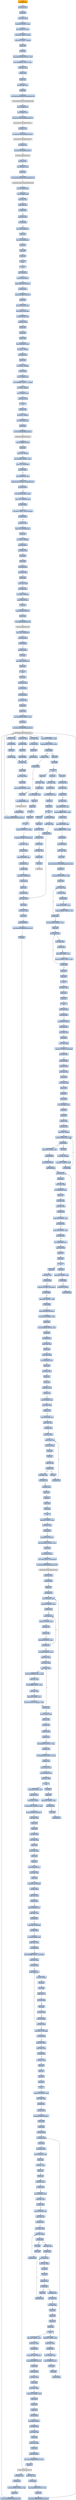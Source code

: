 digraph G {
node[shape=rectangle,style=filled,fillcolor=lightsteelblue,color=lightsteelblue]
bgcolor="transparent"
a0x00418420call_0x0041f529[label="start\ncall 0x0041f529",color="lightgrey",fillcolor="orange"];
a0x0041f529movl_edi_edi[label="0x0041f529\nmovl %edi, %edi"];
a0x0041f52bpushl_ebp[label="0x0041f52b\npushl %ebp"];
a0x0041f52cmovl_esp_ebp[label="0x0041f52c\nmovl %esp, %ebp"];
a0x0041f52esubl_0x10UINT8_esp[label="0x0041f52e\nsubl $0x10<UINT8>, %esp"];
a0x0041f531movl_0x0042f13c_eax[label="0x0041f531\nmovl 0x0042f13c, %eax"];
a0x0041f536andl_0x0UINT8__8ebp_[label="0x0041f536\nandl $0x0<UINT8>, -8(%ebp)"];
a0x0041f53aandl_0x0UINT8__4ebp_[label="0x0041f53a\nandl $0x0<UINT8>, -4(%ebp)"];
a0x0041f53epushl_ebx[label="0x0041f53e\npushl %ebx"];
a0x0041f53fpushl_edi[label="0x0041f53f\npushl %edi"];
a0x0041f540movl_0xbb40e64eUINT32_edi[label="0x0041f540\nmovl $0xbb40e64e<UINT32>, %edi"];
a0x0041f545movl_0xffff0000UINT32_ebx[label="0x0041f545\nmovl $0xffff0000<UINT32>, %ebx"];
a0x0041f54acmpl_edi_eax[label="0x0041f54a\ncmpl %edi, %eax"];
a0x0041f54cje_0x0041f55b[label="0x0041f54c\nje 0x0041f55b"];
a0x0041f55bpushl_esi[label="0x0041f55b\npushl %esi"];
a0x0041f55cleal__8ebp__eax[label="0x0041f55c\nleal -8(%ebp), %eax"];
a0x0041f55fpushl_eax[label="0x0041f55f\npushl %eax"];
a0x0041f560call_GetSystemTimeAsFileTime_kernel32_dll[label="0x0041f560\ncall GetSystemTimeAsFileTime@kernel32.dll"];
GetSystemTimeAsFileTime_kernel32_dll[label="GetSystemTimeAsFileTime@kernel32.dll",color="lightgrey",fillcolor="lightgrey"];
a0x0041f566movl__4ebp__esi[label="0x0041f566\nmovl -4(%ebp), %esi"];
a0x0041f569xorl__8ebp__esi[label="0x0041f569\nxorl -8(%ebp), %esi"];
a0x0041f56ccall_GetCurrentProcessId_kernel32_dll[label="0x0041f56c\ncall GetCurrentProcessId@kernel32.dll"];
GetCurrentProcessId_kernel32_dll[label="GetCurrentProcessId@kernel32.dll",color="lightgrey",fillcolor="lightgrey"];
a0x0041f572xorl_eax_esi[label="0x0041f572\nxorl %eax, %esi"];
a0x0041f574call_GetCurrentThreadId_kernel32_dll[label="0x0041f574\ncall GetCurrentThreadId@kernel32.dll"];
GetCurrentThreadId_kernel32_dll[label="GetCurrentThreadId@kernel32.dll",color="lightgrey",fillcolor="lightgrey"];
a0x0041f57axorl_eax_esi[label="0x0041f57a\nxorl %eax, %esi"];
a0x0041f57ccall_GetTickCount_kernel32_dll[label="0x0041f57c\ncall GetTickCount@kernel32.dll"];
GetTickCount_kernel32_dll[label="GetTickCount@kernel32.dll",color="lightgrey",fillcolor="lightgrey"];
a0x0041f582xorl_eax_esi[label="0x0041f582\nxorl %eax, %esi"];
a0x0041f584leal__16ebp__eax[label="0x0041f584\nleal -16(%ebp), %eax"];
a0x0041f587pushl_eax[label="0x0041f587\npushl %eax"];
a0x0041f588call_QueryPerformanceCounter_kernel32_dll[label="0x0041f588\ncall QueryPerformanceCounter@kernel32.dll"];
QueryPerformanceCounter_kernel32_dll[label="QueryPerformanceCounter@kernel32.dll",color="lightgrey",fillcolor="lightgrey"];
a0x0041f58emovl__12ebp__eax[label="0x0041f58e\nmovl -12(%ebp), %eax"];
a0x0041f591xorl__16ebp__eax[label="0x0041f591\nxorl -16(%ebp), %eax"];
a0x0041f594xorl_eax_esi[label="0x0041f594\nxorl %eax, %esi"];
a0x0041f596cmpl_edi_esi[label="0x0041f596\ncmpl %edi, %esi"];
a0x0041f598jne_0x0041f5a1[label="0x0041f598\njne 0x0041f5a1"];
a0x0041f5a1testl_esi_ebx[label="0x0041f5a1\ntestl %esi, %ebx"];
a0x0041f5a3jne_0x0041f5ac[label="0x0041f5a3\njne 0x0041f5ac"];
a0x0041f5acmovl_esi_0x0042f13c[label="0x0041f5ac\nmovl %esi, 0x0042f13c"];
a0x0041f5b2notl_esi[label="0x0041f5b2\nnotl %esi"];
a0x0041f5b4movl_esi_0x0042f140[label="0x0041f5b4\nmovl %esi, 0x0042f140"];
a0x0041f5bapopl_esi[label="0x0041f5ba\npopl %esi"];
a0x0041f5bbpopl_edi[label="0x0041f5bb\npopl %edi"];
a0x0041f5bcpopl_ebx[label="0x0041f5bc\npopl %ebx"];
a0x0041f5bdleave_[label="0x0041f5bd\nleave "];
a0x0041f5beret[label="0x0041f5be\nret"];
a0x00418425jmp_0x004182a2[label="0x00418425\njmp 0x004182a2"];
a0x004182a2pushl_0x58UINT8[label="0x004182a2\npushl $0x58<UINT8>"];
a0x004182a4pushl_0x42c070UINT32[label="0x004182a4\npushl $0x42c070<UINT32>"];
a0x004182a9call_0x00419cec[label="0x004182a9\ncall 0x00419cec"];
a0x00419cecpushl_0x4168d0UINT32[label="0x00419cec\npushl $0x4168d0<UINT32>"];
a0x00419cf1pushl_fs_0[label="0x00419cf1\npushl %fs:0"];
a0x00419cf8movl_0x10esp__eax[label="0x00419cf8\nmovl 0x10(%esp), %eax"];
a0x00419cfcmovl_ebp_0x10esp_[label="0x00419cfc\nmovl %ebp, 0x10(%esp)"];
a0x00419d00leal_0x10esp__ebp[label="0x00419d00\nleal 0x10(%esp), %ebp"];
a0x00419d04subl_eax_esp[label="0x00419d04\nsubl %eax, %esp"];
a0x00419d06pushl_ebx[label="0x00419d06\npushl %ebx"];
a0x00419d07pushl_esi[label="0x00419d07\npushl %esi"];
a0x00419d08pushl_edi[label="0x00419d08\npushl %edi"];
a0x00419d09movl_0x0042f13c_eax[label="0x00419d09\nmovl 0x0042f13c, %eax"];
a0x00419d0exorl_eax__4ebp_[label="0x00419d0e\nxorl %eax, -4(%ebp)"];
a0x00419d11xorl_ebp_eax[label="0x00419d11\nxorl %ebp, %eax"];
a0x00419d13pushl_eax[label="0x00419d13\npushl %eax"];
a0x00419d14movl_esp__24ebp_[label="0x00419d14\nmovl %esp, -24(%ebp)"];
a0x00419d17pushl__8ebp_[label="0x00419d17\npushl -8(%ebp)"];
a0x00419d1amovl__4ebp__eax[label="0x00419d1a\nmovl -4(%ebp), %eax"];
a0x00419d1dmovl_0xfffffffeUINT32__4ebp_[label="0x00419d1d\nmovl $0xfffffffe<UINT32>, -4(%ebp)"];
a0x00419d24movl_eax__8ebp_[label="0x00419d24\nmovl %eax, -8(%ebp)"];
a0x00419d27leal__16ebp__eax[label="0x00419d27\nleal -16(%ebp), %eax"];
a0x00419d2amovl_eax_fs_0[label="0x00419d2a\nmovl %eax, %fs:0"];
a0x00419d30ret[label="0x00419d30\nret"];
a0x004182aexorl_esi_esi[label="0x004182ae\nxorl %esi, %esi"];
a0x004182b0movl_esi__4ebp_[label="0x004182b0\nmovl %esi, -4(%ebp)"];
a0x004182b3leal__104ebp__eax[label="0x004182b3\nleal -104(%ebp), %eax"];
a0x004182b6pushl_eax[label="0x004182b6\npushl %eax"];
a0x004182b7call_GetStartupInfoA_kernel32_dll[label="0x004182b7\ncall GetStartupInfoA@kernel32.dll"];
GetStartupInfoA_kernel32_dll[label="GetStartupInfoA@kernel32.dll",color="lightgrey",fillcolor="lightgrey"];
a0x004182bdpushl_0xfffffffeUINT8[label="0x004182bd\npushl $0xfffffffe<UINT8>"];
a0x004182bfpopl_edi[label="0x004182bf\npopl %edi"];
a0x004182c0movl_edi__4ebp_[label="0x004182c0\nmovl %edi, -4(%ebp)"];
a0x004182c3movl_0x5a4dUINT32_eax[label="0x004182c3\nmovl $0x5a4d<UINT32>, %eax"];
a0x004182c8cmpw_ax_0x00400000[label="0x004182c8\ncmpw %ax, 0x00400000"];
a0x004182cfjne_0x00418309[label="0x004182cf\njne 0x00418309"];
a0x004182d1movl_0x0040003c_eax[label="0x004182d1\nmovl 0x0040003c, %eax"];
a0x004182d6cmpl_0x4550UINT32_0x400000eax_[label="0x004182d6\ncmpl $0x4550<UINT32>, 0x400000(%eax)"];
a0x004182e0jne_0x00418309[label="0x004182e0\njne 0x00418309"];
a0x004182e2movl_0x10bUINT32_ecx[label="0x004182e2\nmovl $0x10b<UINT32>, %ecx"];
a0x004182e7cmpw_cx_0x400018eax_[label="0x004182e7\ncmpw %cx, 0x400018(%eax)"];
a0x004182eejne_0x00418309[label="0x004182ee\njne 0x00418309"];
a0x004182f0cmpl_0xeUINT8_0x400074eax_[label="0x004182f0\ncmpl $0xe<UINT8>, 0x400074(%eax)"];
a0x004182f7jbe_0x00418309[label="0x004182f7\njbe 0x00418309"];
a0x004182f9xorl_ecx_ecx[label="0x004182f9\nxorl %ecx, %ecx"];
a0x004182fbcmpl_esi_0x4000e8eax_[label="0x004182fb\ncmpl %esi, 0x4000e8(%eax)"];
a0x00418301setne_cl[label="0x00418301\nsetne %cl"];
a0x00418304movl_ecx__28ebp_[label="0x00418304\nmovl %ecx, -28(%ebp)"];
a0x00418307jmp_0x0041830c[label="0x00418307\njmp 0x0041830c"];
a0x0041830cxorl_ebx_ebx[label="0x0041830c\nxorl %ebx, %ebx"];
a0x0041830eincl_ebx[label="0x0041830e\nincl %ebx"];
a0x0041830fpushl_ebx[label="0x0041830f\npushl %ebx"];
a0x00418310call_0x0041aa09[label="0x00418310\ncall 0x0041aa09"];
a0x0041aa09movl_edi_edi[label="0x0041aa09\nmovl %edi, %edi"];
a0x0041aa0bpushl_ebp[label="0x0041aa0b\npushl %ebp"];
a0x0041aa0cmovl_esp_ebp[label="0x0041aa0c\nmovl %esp, %ebp"];
a0x0041aa0exorl_eax_eax[label="0x0041aa0e\nxorl %eax, %eax"];
a0x0041aa10cmpl_eax_0x8ebp_[label="0x0041aa10\ncmpl %eax, 0x8(%ebp)"];
a0x0041aa13pushl_0x0UINT8[label="0x0041aa13\npushl $0x0<UINT8>"];
a0x0041aa15sete_al[label="0x0041aa15\nsete %al"];
a0x0041aa18pushl_0x1000UINT32[label="0x0041aa18\npushl $0x1000<UINT32>"];
a0x0041aa1dpushl_eax[label="0x0041aa1d\npushl %eax"];
a0x0041aa1ecall_HeapCreate_kernel32_dll[label="0x0041aa1e\ncall HeapCreate@kernel32.dll"];
HeapCreate_kernel32_dll[label="HeapCreate@kernel32.dll",color="lightgrey",fillcolor="lightgrey"];
a0x0041aa24movl_eax_0x00430828[label="0x0041aa24\nmovl %eax, 0x00430828"];
a0x0041aa29testl_eax_eax[label="0x0041aa29\ntestl %eax, %eax"];
a0x0041aa2bjne_0x0041aa2f[label="0x0041aa2b\njne 0x0041aa2f"];
a0x0041aa2fxorl_eax_eax[label="0x0041aa2f\nxorl %eax, %eax"];
a0x0041aa31incl_eax[label="0x0041aa31\nincl %eax"];
a0x0041aa32movl_eax_0x00431198[label="0x0041aa32\nmovl %eax, 0x00431198"];
a0x0041aa37popl_ebp[label="0x0041aa37\npopl %ebp"];
a0x0041aa38ret[label="0x0041aa38\nret"];
a0x00418315popl_ecx[label="0x00418315\npopl %ecx"];
a0x00418316testl_eax_eax[label="0x00418316\ntestl %eax, %eax"];
a0x00418318jne_0x00418322[label="0x00418318\njne 0x00418322"];
a0x00418322call_0x0041d648[label="0x00418322\ncall 0x0041d648"];
a0x0041d648movl_edi_edi[label="0x0041d648\nmovl %edi, %edi"];
a0x0041d64apushl_esi[label="0x0041d64a\npushl %esi"];
a0x0041d64bpushl_edi[label="0x0041d64b\npushl %edi"];
a0x0041d64cmovl_0x428684UINT32_esi[label="0x0041d64c\nmovl $0x428684<UINT32>, %esi"];
a0x0041d651pushl_esi[label="0x0041d651\npushl %esi"];
a0x0041d652call_GetModuleHandleW_kernel32_dll[label="0x0041d652\ncall GetModuleHandleW@kernel32.dll"];
GetModuleHandleW_kernel32_dll[label="GetModuleHandleW@kernel32.dll",color="lightgrey",fillcolor="lightgrey"];
a0x0041d658testl_eax_eax[label="0x0041d658\ntestl %eax, %eax"];
a0x0041d65ajne_0x0041d663[label="0x0041d65a\njne 0x0041d663"];
a0x0041d65cpushl_esi[label="0x0041d65c\npushl %esi"];
a0x0041d65dcall_0x0041b6ac[label="0x0041d65d\ncall 0x0041b6ac"];
a0x0041b6acmovl_edi_edi[label="0x0041b6ac\nmovl %edi, %edi"];
a0x0041b6aepushl_ebp[label="0x0041b6ae\npushl %ebp"];
a0x0041b6afmovl_esp_ebp[label="0x0041b6af\nmovl %esp, %ebp"];
a0x0041b6b1pushl_edi[label="0x0041b6b1\npushl %edi"];
a0x0041b6b2movl_0x3e8UINT32_edi[label="0x0041b6b2\nmovl $0x3e8<UINT32>, %edi"];
a0x0041b6b7pushl_edi[label="0x0041b6b7\npushl %edi"];
a0x0041b6b8call_Sleep_kernel32_dll[label="0x0041b6b8\ncall Sleep@kernel32.dll"];
Sleep_kernel32_dll[label="Sleep@kernel32.dll",color="lightgrey",fillcolor="lightgrey"];
a0x0041b6bepushl_0x8ebp_[label="0x0041b6be\npushl 0x8(%ebp)"];
a0x0041b6c1call_GetModuleHandleW_kernel32_dll[label="0x0041b6c1\ncall GetModuleHandleW@kernel32.dll"];
a0x0041b6c7addl_0x3e8UINT32_edi[label="0x0041b6c7\naddl $0x3e8<UINT32>, %edi"];
a0x0041b6cdcmpl_0xea60UINT32_edi[label="0x0041b6cd\ncmpl $0xea60<UINT32>, %edi"];
a0x0041b6d3ja_0x0041b6d9[label="0x0041b6d3\nja 0x0041b6d9"];
a0x0041b6d5testl_eax_eax[label="0x0041b6d5\ntestl %eax, %eax"];
a0x0041b6d7je_0x0041b6b7[label="0x0041b6d7\nje 0x0041b6b7"];
a0x0041b6d9popl_edi[label="0x0041b6d9\npopl %edi"];
a0x0041b6dapopl_ebp[label="0x0041b6da\npopl %ebp"];
a0x0041b6dbret[label="0x0041b6db\nret"];
a0x0041d662popl_ecx[label="0x0041d662\npopl %ecx"];
a0x0041d663movl_eax_edi[label="0x0041d663\nmovl %eax, %edi"];
a0x0041d665testl_edi_edi[label="0x0041d665\ntestl %edi, %edi"];
a0x0041d667je_0x0041d7cb[label="0x0041d667\nje 0x0041d7cb"];
a0x0041d7cbcall_0x0041d2f4[label="0x0041d7cb\ncall 0x0041d2f4"];
a0x0041d2f4movl_0x0042f784_eax[label="0x0041d2f4\nmovl 0x0042f784, %eax"];
a0x0041d2f9cmpl_0xffffffffUINT8_eax[label="0x0041d2f9\ncmpl $0xffffffff<UINT8>, %eax"];
a0x0041d2fcje_0x0041d314[label="0x0041d2fc\nje 0x0041d314"];
a0x0041d314movl_0x0042f788_eax[label="0x0041d314\nmovl 0x0042f788, %eax"];
a0x0041d319cmpl_0xffffffffUINT8_eax[label="0x0041d319\ncmpl $0xffffffff<UINT8>, %eax"];
a0x0041d31cje_0x0041d32c[label="0x0041d31c\nje 0x0041d32c"];
a0x0041d32cjmp_0x0041aa84[label="0x0041d32c\njmp 0x0041aa84"];
a0x0041aa84movl_edi_edi[label="0x0041aa84\nmovl %edi, %edi"];
a0x0041aa86pushl_ebx[label="0x0041aa86\npushl %ebx"];
a0x0041aa87movl_DeleteCriticalSection_kernel32_dll_ebx[label="0x0041aa87\nmovl DeleteCriticalSection@kernel32.dll, %ebx"];
a0x0041aa8dpushl_esi[label="0x0041aa8d\npushl %esi"];
a0x0041aa8emovl_0x42f570UINT32_esi[label="0x0041aa8e\nmovl $0x42f570<UINT32>, %esi"];
a0x0041aa93pushl_edi[label="0x0041aa93\npushl %edi"];
a0x0041aa94movl_esi__edi[label="0x0041aa94\nmovl (%esi), %edi"];
a0x0041aa96testl_edi_edi[label="0x0041aa96\ntestl %edi, %edi"];
a0x0041aa98je_0x0041aaad[label="0x0041aa98\nje 0x0041aaad"];
a0x0041aaadaddl_0x8UINT8_esi[label="0x0041aaad\naddl $0x8<UINT8>, %esi"];
a0x0041aab0cmpl_0x42f690UINT32_esi[label="0x0041aab0\ncmpl $0x42f690<UINT32>, %esi"];
a0x0041aab6jl_0x0041aa94[label="0x0041aab6\njl 0x0041aa94"];
a0x0041aab8movl_0x42f570UINT32_esi[label="0x0041aab8\nmovl $0x42f570<UINT32>, %esi"];
a0x0041aabdpopl_edi[label="0x0041aabd\npopl %edi"];
a0x0041aabemovl_esi__eax[label="0x0041aabe\nmovl (%esi), %eax"];
a0x0041aac0testl_eax_eax[label="0x0041aac0\ntestl %eax, %eax"];
a0x0041aac2je_0x0041aacd[label="0x0041aac2\nje 0x0041aacd"];
a0x0041aacdaddl_0x8UINT8_esi[label="0x0041aacd\naddl $0x8<UINT8>, %esi"];
a0x0041aad0cmpl_0x42f690UINT32_esi[label="0x0041aad0\ncmpl $0x42f690<UINT32>, %esi"];
a0x0041aad6jl_0x0041aabe[label="0x0041aad6\njl 0x0041aabe"];
a0x0041aad8popl_esi[label="0x0041aad8\npopl %esi"];
a0x0041aad9popl_ebx[label="0x0041aad9\npopl %ebx"];
a0x0041aadaret[label="0x0041aada\nret"];
a0x0041d7d0xorl_eax_eax[label="0x0041d7d0\nxorl %eax, %eax"];
a0x0041d7d2popl_edi[label="0x0041d7d2\npopl %edi"];
a0x0041d7d3popl_esi[label="0x0041d7d3\npopl %esi"];
a0x0041d7d4ret[label="0x0041d7d4\nret"];
a0x00418327testl_eax_eax[label="0x00418327\ntestl %eax, %eax"];
a0x00418329jne_0x00418333[label="0x00418329\njne 0x00418333"];
a0x0041832bpushl_0x10UINT8[label="0x0041832b\npushl $0x10<UINT8>"];
a0x0041832dcall_0x00418279[label="0x0041832d\ncall 0x00418279"];
a0x00418279movl_edi_edi[label="0x00418279\nmovl %edi, %edi"];
a0x0041827bpushl_ebp[label="0x0041827b\npushl %ebp"];
a0x0041827cmovl_esp_ebp[label="0x0041827c\nmovl %esp, %ebp"];
a0x0041827ecmpl_0x1UINT8_0x004304f8[label="0x0041827e\ncmpl $0x1<UINT8>, 0x004304f8"];
a0x00418285jne_0x0041828c[label="0x00418285\njne 0x0041828c"];
a0x0041828cpushl_0x8ebp_[label="0x0041828c\npushl 0x8(%ebp)"];
a0x0041828fcall_0x0041b9e4[label="0x0041828f\ncall 0x0041b9e4"];
a0x0041b9e4movl_edi_edi[label="0x0041b9e4\nmovl %edi, %edi"];
a0x0041b9e6pushl_ebp[label="0x0041b9e6\npushl %ebp"];
a0x0041b9e7movl_esp_ebp[label="0x0041b9e7\nmovl %esp, %ebp"];
a0x0041b9e9pushl_ecx[label="0x0041b9e9\npushl %ecx"];
a0x0041b9eapushl_ecx[label="0x0041b9ea\npushl %ecx"];
a0x0041b9ebpushl_ebx[label="0x0041b9eb\npushl %ebx"];
a0x0041b9ecmovl_0x8ebp__ebx[label="0x0041b9ec\nmovl 0x8(%ebp), %ebx"];
a0x0041b9efpushl_esi[label="0x0041b9ef\npushl %esi"];
a0x0041b9f0pushl_edi[label="0x0041b9f0\npushl %edi"];
a0x0041b9f1xorl_esi_esi[label="0x0041b9f1\nxorl %esi, %esi"];
a0x0041b9f3xorl_edi_edi[label="0x0041b9f3\nxorl %edi, %edi"];
a0x0041b9f5movl_edi__4ebp_[label="0x0041b9f5\nmovl %edi, -4(%ebp)"];
a0x0041b9f8cmpl_0x42f698edi8__ebx[label="0x0041b9f8\ncmpl 0x42f698(,%edi,8), %ebx"];
a0x0041b9ffje_0x0041ba0a[label="0x0041b9ff\nje 0x0041ba0a"];
a0x0041ba01incl_edi[label="0x0041ba01\nincl %edi"];
a0x0041ba02movl_edi__4ebp_[label="0x0041ba02\nmovl %edi, -4(%ebp)"];
a0x0041ba05cmpl_0x17UINT8_edi[label="0x0041ba05\ncmpl $0x17<UINT8>, %edi"];
a0x0041ba08jb_0x0041b9f8[label="0x0041ba08\njb 0x0041b9f8"];
a0x0041ba0acmpl_0x17UINT8_edi[label="0x0041ba0a\ncmpl $0x17<UINT8>, %edi"];
a0x0041ba0djae_0x0041bb8a[label="0x0041ba0d\njae 0x0041bb8a"];
a0x0041ba13pushl_0x3UINT8[label="0x0041ba13\npushl $0x3<UINT8>"];
a0x0041ba15call_0x00422093[label="0x0041ba15\ncall 0x00422093"];
a0x00422093movl_edi_edi[label="0x00422093\nmovl %edi, %edi"];
a0x00422095pushl_ebp[label="0x00422095\npushl %ebp"];
a0x00422096movl_esp_ebp[label="0x00422096\nmovl %esp, %ebp"];
a0x00422098movl_0x8ebp__ecx[label="0x00422098\nmovl 0x8(%ebp), %ecx"];
a0x0042209bpushl_esi[label="0x0042209b\npushl %esi"];
a0x0042209cxorl_esi_esi[label="0x0042209c\nxorl %esi, %esi"];
a0x0042209ecmpl_esi_ecx[label="0x0042209e\ncmpl %esi, %ecx"];
a0x004220a0jl_0x004220c0[label="0x004220a0\njl 0x004220c0"];
a0x004220a2cmpl_0x2UINT8_ecx[label="0x004220a2\ncmpl $0x2<UINT8>, %ecx"];
a0x004220a5jle_0x004220b3[label="0x004220a5\njle 0x004220b3"];
a0x004220a7cmpl_0x3UINT8_ecx[label="0x004220a7\ncmpl $0x3<UINT8>, %ecx"];
a0x004220aajne_0x004220c0[label="0x004220aa\njne 0x004220c0"];
a0x004220acmovl_0x004304f8_eax[label="0x004220ac\nmovl 0x004304f8, %eax"];
a0x004220b1jmp_0x004220db[label="0x004220b1\njmp 0x004220db"];
a0x004220dbpopl_esi[label="0x004220db\npopl %esi"];
a0x004220dcpopl_ebp[label="0x004220dc\npopl %ebp"];
a0x004220ddret[label="0x004220dd\nret"];
a0x0041ba1apopl_ecx[label="0x0041ba1a\npopl %ecx"];
a0x0041ba1bcmpl_0x1UINT8_eax[label="0x0041ba1b\ncmpl $0x1<UINT8>, %eax"];
a0x0041ba1eje_0x0041bb58[label="0x0041ba1e\nje 0x0041bb58"];
a0x0041ba24pushl_0x3UINT8[label="0x0041ba24\npushl $0x3<UINT8>"];
a0x0041ba26call_0x00422093[label="0x0041ba26\ncall 0x00422093"];
a0x0041ba2bpopl_ecx[label="0x0041ba2b\npopl %ecx"];
a0x0041ba2ctestl_eax_eax[label="0x0041ba2c\ntestl %eax, %eax"];
a0x0041ba2ejne_0x0041ba3d[label="0x0041ba2e\njne 0x0041ba3d"];
a0x0041ba30cmpl_0x1UINT8_0x0042f160[label="0x0041ba30\ncmpl $0x1<UINT8>, 0x0042f160"];
a0x0041ba37je_0x0041bb58[label="0x0041ba37\nje 0x0041bb58"];
a0x0041ba3dcmpl_0xfcUINT32_ebx[label="0x0041ba3d\ncmpl $0xfc<UINT32>, %ebx"];
a0x0041ba43je_0x0041bb8a[label="0x0041ba43\nje 0x0041bb8a"];
a0x0041ba49pushl_0x428638UINT32[label="0x0041ba49\npushl $0x428638<UINT32>"];
a0x0041ba4emovl_0x314UINT32_ebx[label="0x0041ba4e\nmovl $0x314<UINT32>, %ebx"];
a0x0041ba53pushl_ebx[label="0x0041ba53\npushl %ebx"];
a0x0041ba54movl_0x4309b8UINT32_edi[label="0x0041ba54\nmovl $0x4309b8<UINT32>, %edi"];
a0x0041ba59pushl_edi[label="0x0041ba59\npushl %edi"];
a0x0041ba5acall_0x0041c1b5[label="0x0041ba5a\ncall 0x0041c1b5"];
a0x0041c1b5movl_edi_edi[label="0x0041c1b5\nmovl %edi, %edi"];
a0x0041c1b7pushl_ebp[label="0x0041c1b7\npushl %ebp"];
a0x0041c1b8movl_esp_ebp[label="0x0041c1b8\nmovl %esp, %ebp"];
a0x0041c1bamovl_0x8ebp__ecx[label="0x0041c1ba\nmovl 0x8(%ebp), %ecx"];
a0x0041c1bdpushl_ebx[label="0x0041c1bd\npushl %ebx"];
a0x0041c1bexorl_ebx_ebx[label="0x0041c1be\nxorl %ebx, %ebx"];
a0x0041c1c0pushl_esi[label="0x0041c1c0\npushl %esi"];
a0x0041c1c1pushl_edi[label="0x0041c1c1\npushl %edi"];
a0x0041c1c2cmpl_ebx_ecx[label="0x0041c1c2\ncmpl %ebx, %ecx"];
a0x0041c1c4je_0x0041c1cd[label="0x0041c1c4\nje 0x0041c1cd"];
a0x0041c1c6movl_0xcebp__edi[label="0x0041c1c6\nmovl 0xc(%ebp), %edi"];
a0x0041c1c9cmpl_ebx_edi[label="0x0041c1c9\ncmpl %ebx, %edi"];
a0x0041c1cbja_0x0041c1e8[label="0x0041c1cb\nja 0x0041c1e8"];
a0x0041c1e8movl_0x10ebp__esi[label="0x0041c1e8\nmovl 0x10(%ebp), %esi"];
a0x0041c1ebcmpl_ebx_esi[label="0x0041c1eb\ncmpl %ebx, %esi"];
a0x0041c1edjne_0x0041c1f3[label="0x0041c1ed\njne 0x0041c1f3"];
a0x0041c1f3movl_ecx_edx[label="0x0041c1f3\nmovl %ecx, %edx"];
a0x0041c1f5movb_esi__al[label="0x0041c1f5\nmovb (%esi), %al"];
a0x0041c1f7movb_al_edx_[label="0x0041c1f7\nmovb %al, (%edx)"];
a0x0041c1f9incl_edx[label="0x0041c1f9\nincl %edx"];
a0x0041c1faincl_esi[label="0x0041c1fa\nincl %esi"];
a0x0041c1fbcmpb_bl_al[label="0x0041c1fb\ncmpb %bl, %al"];
a0x0041c1fdje_0x0041c202[label="0x0041c1fd\nje 0x0041c202"];
a0x0041c1ffdecl_edi[label="0x0041c1ff\ndecl %edi"];
a0x0041c200jne_0x0041c1f5[label="0x0041c200\njne 0x0041c1f5"];
a0x0041c202cmpl_ebx_edi[label="0x0041c202\ncmpl %ebx, %edi"];
a0x0041c204jne_0x0041c216[label="0x0041c204\njne 0x0041c216"];
a0x0041c216xorl_eax_eax[label="0x0041c216\nxorl %eax, %eax"];
a0x0041c218popl_edi[label="0x0041c218\npopl %edi"];
a0x0041c219popl_esi[label="0x0041c219\npopl %esi"];
a0x0041c21apopl_ebx[label="0x0041c21a\npopl %ebx"];
a0x0041c21bpopl_ebp[label="0x0041c21b\npopl %ebp"];
a0x0041c21cret[label="0x0041c21c\nret"];
a0x0041ba5faddl_0xcUINT8_esp[label="0x0041ba5f\naddl $0xc<UINT8>, %esp"];
a0x0041ba62testl_eax_eax[label="0x0041ba62\ntestl %eax, %eax"];
a0x0041ba64je_0x0041ba73[label="0x0041ba64\nje 0x0041ba73"];
a0x0041ba73pushl_0x104UINT32[label="0x0041ba73\npushl $0x104<UINT32>"];
a0x0041ba78movl_0x4309d1UINT32_esi[label="0x0041ba78\nmovl $0x4309d1<UINT32>, %esi"];
a0x0041ba7dpushl_esi[label="0x0041ba7d\npushl %esi"];
a0x0041ba7epushl_0x0UINT8[label="0x0041ba7e\npushl $0x0<UINT8>"];
a0x0041ba80movb_0x0UINT8_0x00430ad5[label="0x0041ba80\nmovb $0x0<UINT8>, 0x00430ad5"];
a0x0041ba87call_GetModuleFileNameA_kernel32_dll[label="0x0041ba87\ncall GetModuleFileNameA@kernel32.dll"];
GetModuleFileNameA_kernel32_dll[label="GetModuleFileNameA@kernel32.dll",color="lightgrey",fillcolor="lightgrey"];
a0x0041ba8dtestl_eax_eax[label="0x0041ba8d\ntestl %eax, %eax"];
a0x0041ba8fjne_0x0041bab7[label="0x0041ba8f\njne 0x0041bab7"];
a0x0041bab7pushl_esi[label="0x0041bab7\npushl %esi"];
a0x0041bab8call_0x0041c220[label="0x0041bab8\ncall 0x0041c220"];
a0x0041c220movl_0x4esp__ecx[label="0x0041c220\nmovl 0x4(%esp), %ecx"];
a0x0041c224testl_0x3UINT32_ecx[label="0x0041c224\ntestl $0x3<UINT32>, %ecx"];
a0x0041c22aje_0x0041c250[label="0x0041c22a\nje 0x0041c250"];
a0x0041c22cmovb_ecx__al[label="0x0041c22c\nmovb (%ecx), %al"];
a0x0041c22eaddl_0x1UINT8_ecx[label="0x0041c22e\naddl $0x1<UINT8>, %ecx"];
a0x0041c231testb_al_al[label="0x0041c231\ntestb %al, %al"];
a0x0041c233je_0x0041c283[label="0x0041c233\nje 0x0041c283"];
a0x0041c235testl_0x3UINT32_ecx[label="0x0041c235\ntestl $0x3<UINT32>, %ecx"];
a0x0041c23bjne_0x0041c22c[label="0x0041c23b\njne 0x0041c22c"];
a0x0041c23daddl_0x0UINT32_eax[label="0x0041c23d\naddl $0x0<UINT32>, %eax"];
a0x0041c242leal_esp__esp[label="0x0041c242\nleal (%esp), %esp"];
a0x0041c249leal_esp__esp[label="0x0041c249\nleal (%esp), %esp"];
a0x0041c250movl_ecx__eax[label="0x0041c250\nmovl (%ecx), %eax"];
a0x0041c252movl_0x7efefeffUINT32_edx[label="0x0041c252\nmovl $0x7efefeff<UINT32>, %edx"];
a0x0041c257addl_eax_edx[label="0x0041c257\naddl %eax, %edx"];
a0x0041c259xorl_0xffffffffUINT8_eax[label="0x0041c259\nxorl $0xffffffff<UINT8>, %eax"];
a0x0041c25cxorl_edx_eax[label="0x0041c25c\nxorl %edx, %eax"];
a0x0041c25eaddl_0x4UINT8_ecx[label="0x0041c25e\naddl $0x4<UINT8>, %ecx"];
a0x0041c261testl_0x81010100UINT32_eax[label="0x0041c261\ntestl $0x81010100<UINT32>, %eax"];
a0x0041c266je_0x0041c250[label="0x0041c266\nje 0x0041c250"];
a0x0041c268movl__4ecx__eax[label="0x0041c268\nmovl -4(%ecx), %eax"];
a0x0041c26btestb_al_al[label="0x0041c26b\ntestb %al, %al"];
a0x0041c26dje_0x0041c2a1[label="0x0041c26d\nje 0x0041c2a1"];
a0x0041c26ftestb_ah_ah[label="0x0041c26f\ntestb %ah, %ah"];
a0x0041c271je_0x0041c297[label="0x0041c271\nje 0x0041c297"];
a0x0041c273testl_0xff0000UINT32_eax[label="0x0041c273\ntestl $0xff0000<UINT32>, %eax"];
a0x0041c278je_0x0041c28d[label="0x0041c278\nje 0x0041c28d"];
a0x0041c27atestl_0xff000000UINT32_eax[label="0x0041c27a\ntestl $0xff000000<UINT32>, %eax"];
a0x0041c27fje_0x0041c283[label="0x0041c27f\nje 0x0041c283"];
a0x0041c283leal__1ecx__eax[label="0x0041c283\nleal -1(%ecx), %eax"];
a0x0041c286movl_0x4esp__ecx[label="0x0041c286\nmovl 0x4(%esp), %ecx"];
a0x0041c28asubl_ecx_eax[label="0x0041c28a\nsubl %ecx, %eax"];
a0x0041c28cret[label="0x0041c28c\nret"];
a0x0041babdincl_eax[label="0x0041babd\nincl %eax"];
a0x0041babepopl_ecx[label="0x0041babe\npopl %ecx"];
a0x0041babfcmpl_0x3cUINT8_eax[label="0x0041babf\ncmpl $0x3c<UINT8>, %eax"];
a0x0041bac2jbe_0x0041bafc[label="0x0041bac2\njbe 0x0041bafc"];
a0x0041bac4pushl_esi[label="0x0041bac4\npushl %esi"];
a0x0041bac5call_0x0041c220[label="0x0041bac5\ncall 0x0041c220"];
a0x0041bacasubl_0x3bUINT8_esi[label="0x0041baca\nsubl $0x3b<UINT8>, %esi"];
a0x0041bacdaddl_esi_eax[label="0x0041bacd\naddl %esi, %eax"];
a0x0041bacfpushl_0x3UINT8[label="0x0041bacf\npushl $0x3<UINT8>"];
a0x0041bad1movl_0x430cccUINT32_ecx[label="0x0041bad1\nmovl $0x430ccc<UINT32>, %ecx"];
a0x0041bad6pushl_0x42861cUINT32[label="0x0041bad6\npushl $0x42861c<UINT32>"];
a0x0041badbsubl_eax_ecx[label="0x0041badb\nsubl %eax, %ecx"];
a0x0041baddpushl_ecx[label="0x0041badd\npushl %ecx"];
a0x0041badepushl_eax[label="0x0041bade\npushl %eax"];
a0x0041badfcall_0x00421fde[label="0x0041badf\ncall 0x00421fde"];
a0x00421fdemovl_edi_edi[label="0x00421fde\nmovl %edi, %edi"];
a0x00421fe0pushl_ebp[label="0x00421fe0\npushl %ebp"];
a0x00421fe1movl_esp_ebp[label="0x00421fe1\nmovl %esp, %ebp"];
a0x00421fe3pushl_ebx[label="0x00421fe3\npushl %ebx"];
a0x00421fe4pushl_esi[label="0x00421fe4\npushl %esi"];
a0x00421fe5movl_0x8ebp__esi[label="0x00421fe5\nmovl 0x8(%ebp), %esi"];
a0x00421fe8xorl_ebx_ebx[label="0x00421fe8\nxorl %ebx, %ebx"];
a0x00421feapushl_edi[label="0x00421fea\npushl %edi"];
a0x00421febcmpl_ebx_0x14ebp_[label="0x00421feb\ncmpl %ebx, 0x14(%ebp)"];
a0x00421feejne_0x00422000[label="0x00421fee\njne 0x00422000"];
a0x00422000cmpl_ebx_esi[label="0x00422000\ncmpl %ebx, %esi"];
a0x00422002je_0x0042200b[label="0x00422002\nje 0x0042200b"];
a0x00422004movl_0xcebp__edi[label="0x00422004\nmovl 0xc(%ebp), %edi"];
a0x00422007cmpl_ebx_edi[label="0x00422007\ncmpl %ebx, %edi"];
a0x00422009ja_0x00422026[label="0x00422009\nja 0x00422026"];
a0x00422026cmpl_ebx_0x14ebp_[label="0x00422026\ncmpl %ebx, 0x14(%ebp)"];
a0x00422029jne_0x0042202f[label="0x00422029\njne 0x0042202f"];
a0x0042202fmovl_0x10ebp__edx[label="0x0042202f\nmovl 0x10(%ebp), %edx"];
a0x00422032cmpl_ebx_edx[label="0x00422032\ncmpl %ebx, %edx"];
a0x00422034jne_0x0042203a[label="0x00422034\njne 0x0042203a"];
a0x0042203acmpl_0xffffffffUINT8_0x14ebp_[label="0x0042203a\ncmpl $0xffffffff<UINT8>, 0x14(%ebp)"];
a0x0042203emovl_esi_eax[label="0x0042203e\nmovl %esi, %eax"];
a0x00422040jne_0x00422051[label="0x00422040\njne 0x00422051"];
a0x00422051movb_edx__cl[label="0x00422051\nmovb (%edx), %cl"];
a0x00422053movb_cl_eax_[label="0x00422053\nmovb %cl, (%eax)"];
a0x00422055incl_eax[label="0x00422055\nincl %eax"];
a0x00422056incl_edx[label="0x00422056\nincl %edx"];
a0x00422057cmpb_bl_cl[label="0x00422057\ncmpb %bl, %cl"];
a0x00422059je_0x00422063[label="0x00422059\nje 0x00422063"];
a0x0042205bdecl_edi[label="0x0042205b\ndecl %edi"];
a0x0042205cje_0x00422063[label="0x0042205c\nje 0x00422063"];
a0x0042205edecl_0x14ebp_[label="0x0042205e\ndecl 0x14(%ebp)"];
a0x00422061jne_0x00422051[label="0x00422061\njne 0x00422051"];
a0x00422063cmpl_ebx_0x14ebp_[label="0x00422063\ncmpl %ebx, 0x14(%ebp)"];
a0x00422066jne_0x0042206a[label="0x00422066\njne 0x0042206a"];
a0x00422068movb_bl_eax_[label="0x00422068\nmovb %bl, (%eax)"];
a0x0042206acmpl_ebx_edi[label="0x0042206a\ncmpl %ebx, %edi"];
a0x0042206cjne_0x00421ff9[label="0x0042206c\njne 0x00421ff9"];
a0x00421ff9xorl_eax_eax[label="0x00421ff9\nxorl %eax, %eax"];
a0x00421ffbpopl_edi[label="0x00421ffb\npopl %edi"];
a0x00421ffcpopl_esi[label="0x00421ffc\npopl %esi"];
a0x00421ffdpopl_ebx[label="0x00421ffd\npopl %ebx"];
a0x00421ffepopl_ebp[label="0x00421ffe\npopl %ebp"];
a0x00421fffret[label="0x00421fff\nret"];
a0x0041bae4addl_0x14UINT8_esp[label="0x0041bae4\naddl $0x14<UINT8>, %esp"];
a0x0041bae7testl_eax_eax[label="0x0041bae7\ntestl %eax, %eax"];
a0x0041bae9je_0x0041bafc[label="0x0041bae9\nje 0x0041bafc"];
a0x0041bafcxorl_esi_esi[label="0x0041bafc\nxorl %esi, %esi"];
a0x0041bafepushl_0x428618UINT32[label="0x0041bafe\npushl $0x428618<UINT32>"];
a0x0041bb03pushl_ebx[label="0x0041bb03\npushl %ebx"];
a0x0041bb04pushl_edi[label="0x0041bb04\npushl %edi"];
a0x0041bb05call_0x00421f6a[label="0x0041bb05\ncall 0x00421f6a"];
a0x00421f6amovl_edi_edi[label="0x00421f6a\nmovl %edi, %edi"];
a0x00421f6cpushl_ebp[label="0x00421f6c\npushl %ebp"];
a0x00421f6dmovl_esp_ebp[label="0x00421f6d\nmovl %esp, %ebp"];
a0x00421f6fmovl_0x8ebp__eax[label="0x00421f6f\nmovl 0x8(%ebp), %eax"];
a0x00421f72pushl_ebx[label="0x00421f72\npushl %ebx"];
a0x00421f73xorl_ebx_ebx[label="0x00421f73\nxorl %ebx, %ebx"];
a0x00421f75pushl_esi[label="0x00421f75\npushl %esi"];
a0x00421f76pushl_edi[label="0x00421f76\npushl %edi"];
a0x00421f77cmpl_ebx_eax[label="0x00421f77\ncmpl %ebx, %eax"];
a0x00421f79je_0x00421f82[label="0x00421f79\nje 0x00421f82"];
a0x00421f7bmovl_0xcebp__edi[label="0x00421f7b\nmovl 0xc(%ebp), %edi"];
a0x00421f7ecmpl_ebx_edi[label="0x00421f7e\ncmpl %ebx, %edi"];
a0x00421f80ja_0x00421f9d[label="0x00421f80\nja 0x00421f9d"];
a0x00421f9dmovl_0x10ebp__esi[label="0x00421f9d\nmovl 0x10(%ebp), %esi"];
a0x00421fa0cmpl_ebx_esi[label="0x00421fa0\ncmpl %ebx, %esi"];
a0x00421fa2jne_0x00421fa8[label="0x00421fa2\njne 0x00421fa8"];
a0x00421fa8movl_eax_edx[label="0x00421fa8\nmovl %eax, %edx"];
a0x00421faacmpb_bl_edx_[label="0x00421faa\ncmpb %bl, (%edx)"];
a0x00421facje_0x00421fb2[label="0x00421fac\nje 0x00421fb2"];
a0x00421faeincl_edx[label="0x00421fae\nincl %edx"];
a0x00421fafdecl_edi[label="0x00421faf\ndecl %edi"];
a0x00421fb0jne_0x00421faa[label="0x00421fb0\njne 0x00421faa"];
a0x00421fb2cmpl_ebx_edi[label="0x00421fb2\ncmpl %ebx, %edi"];
a0x00421fb4je_0x00421fa4[label="0x00421fb4\nje 0x00421fa4"];
a0x00421fb6movb_esi__cl[label="0x00421fb6\nmovb (%esi), %cl"];
a0x00421fb8movb_cl_edx_[label="0x00421fb8\nmovb %cl, (%edx)"];
a0x00421fbaincl_edx[label="0x00421fba\nincl %edx"];
a0x00421fbbincl_esi[label="0x00421fbb\nincl %esi"];
a0x00421fbccmpb_bl_cl[label="0x00421fbc\ncmpb %bl, %cl"];
a0x00421fbeje_0x00421fc3[label="0x00421fbe\nje 0x00421fc3"];
a0x00421fc0decl_edi[label="0x00421fc0\ndecl %edi"];
a0x00421fc1jne_0x00421fb6[label="0x00421fc1\njne 0x00421fb6"];
a0x00421fc3cmpl_ebx_edi[label="0x00421fc3\ncmpl %ebx, %edi"];
a0x00421fc5jne_0x00421fd7[label="0x00421fc5\njne 0x00421fd7"];
a0x00421fd7xorl_eax_eax[label="0x00421fd7\nxorl %eax, %eax"];
a0x00421fd9popl_edi[label="0x00421fd9\npopl %edi"];
a0x00421fdapopl_esi[label="0x00421fda\npopl %esi"];
a0x00421fdbpopl_ebx[label="0x00421fdb\npopl %ebx"];
a0x00421fdcpopl_ebp[label="0x00421fdc\npopl %ebp"];
a0x00421fddret[label="0x00421fdd\nret"];
a0x0041bb0aaddl_0xcUINT8_esp[label="0x0041bb0a\naddl $0xc<UINT8>, %esp"];
a0x0041bb0dtestl_eax_eax[label="0x0041bb0d\ntestl %eax, %eax"];
a0x0041bb0fje_0x0041bb1e[label="0x0041bb0f\nje 0x0041bb1e"];
a0x0041bb1emovl__4ebp__eax[label="0x0041bb1e\nmovl -4(%ebp), %eax"];
a0x0041bb21pushl_0x42f69ceax8_[label="0x0041bb21\npushl 0x42f69c(,%eax,8)"];
a0x0041bb28pushl_ebx[label="0x0041bb28\npushl %ebx"];
a0x0041bb29pushl_edi[label="0x0041bb29\npushl %edi"];
a0x0041bb2acall_0x00421f6a[label="0x0041bb2a\ncall 0x00421f6a"];
a0x0041bb2faddl_0xcUINT8_esp[label="0x0041bb2f\naddl $0xc<UINT8>, %esp"];
a0x0041bb32testl_eax_eax[label="0x0041bb32\ntestl %eax, %eax"];
a0x0041bb34je_0x0041bb43[label="0x0041bb34\nje 0x0041bb43"];
a0x0041bb43pushl_0x12010UINT32[label="0x0041bb43\npushl $0x12010<UINT32>"];
a0x0041bb48pushl_0x4285f0UINT32[label="0x0041bb48\npushl $0x4285f0<UINT32>"];
a0x0041bb4dpushl_edi[label="0x0041bb4d\npushl %edi"];
a0x0041bb4ecall_0x00421e01[label="0x0041bb4e\ncall 0x00421e01"];
a0x00421e01movl_edi_edi[label="0x00421e01\nmovl %edi, %edi"];
a0x00421e03pushl_ebp[label="0x00421e03\npushl %ebp"];
a0x00421e04movl_esp_ebp[label="0x00421e04\nmovl %esp, %ebp"];
a0x00421e06subl_0x14UINT8_esp[label="0x00421e06\nsubl $0x14<UINT8>, %esp"];
a0x00421e09pushl_ebx[label="0x00421e09\npushl %ebx"];
a0x00421e0apushl_esi[label="0x00421e0a\npushl %esi"];
a0x00421e0bpushl_edi[label="0x00421e0b\npushl %edi"];
a0x00421e0ccall_0x0041d1ff[label="0x00421e0c\ncall 0x0041d1ff"];
a0x0041d1ffpushl_0x0UINT8[label="0x0041d1ff\npushl $0x0<UINT8>"];
a0x0041d201call_0x0041d18d[label="0x0041d201\ncall 0x0041d18d"];
a0x0041d18dmovl_edi_edi[label="0x0041d18d\nmovl %edi, %edi"];
a0x0041d18fpushl_ebp[label="0x0041d18f\npushl %ebp"];
a0x0041d190movl_esp_ebp[label="0x0041d190\nmovl %esp, %ebp"];
a0x0041d192pushl_esi[label="0x0041d192\npushl %esi"];
a0x0041d193pushl_0x0042f788[label="0x0041d193\npushl 0x0042f788"];
a0x0041d199movl_TlsGetValue_kernel32_dll_esi[label="0x0041d199\nmovl TlsGetValue@kernel32.dll, %esi"];
a0x0041d19fcall_esi[label="0x0041d19f\ncall %esi"];
TlsGetValue_kernel32_dll[label="TlsGetValue@kernel32.dll",color="lightgrey",fillcolor="lightgrey"];
a0x0041d1a1testl_eax_eax[label="0x0041d1a1\ntestl %eax, %eax"];
a0x0041d1a3je_0x0041d1c6[label="0x0041d1a3\nje 0x0041d1c6"];
a0x0041d1c6movl_0x428684UINT32_esi[label="0x0041d1c6\nmovl $0x428684<UINT32>, %esi"];
a0x0041d1cbpushl_esi[label="0x0041d1cb\npushl %esi"];
a0x0041d1cccall_GetModuleHandleW_kernel32_dll[label="0x0041d1cc\ncall GetModuleHandleW@kernel32.dll"];
a0x0041d1d2testl_eax_eax[label="0x0041d1d2\ntestl %eax, %eax"];
a0x0041d1d4jne_0x0041d1e1[label="0x0041d1d4\njne 0x0041d1e1"];
a0x0041d1d6pushl_esi[label="0x0041d1d6\npushl %esi"];
a0x0041d1d7call_0x0041b6ac[label="0x0041d1d7\ncall 0x0041b6ac"];
a0x0041d1dcpopl_ecx[label="0x0041d1dc\npopl %ecx"];
a0x0041d1ddtestl_eax_eax[label="0x0041d1dd\ntestl %eax, %eax"];
a0x0041d1dfje_0x0041d1f9[label="0x0041d1df\nje 0x0041d1f9"];
a0x0041d1f9movl_0x8ebp__eax[label="0x0041d1f9\nmovl 0x8(%ebp), %eax"];
a0x0041d1fcpopl_esi[label="0x0041d1fc\npopl %esi"];
a0x0041d1fdpopl_ebp[label="0x0041d1fd\npopl %ebp"];
a0x0041d1feret[label="0x0041d1fe\nret"];
a0x0041d206popl_ecx[label="0x0041d206\npopl %ecx"];
a0x0041d207ret[label="0x0041d207\nret"];
a0x00421e11andl_0x0UINT8__4ebp_[label="0x00421e11\nandl $0x0<UINT8>, -4(%ebp)"];
a0x00421e15cmpl_0x0UINT8_0x00430e78[label="0x00421e15\ncmpl $0x0<UINT8>, 0x00430e78"];
a0x00421e1cmovl_eax_ebx[label="0x00421e1c\nmovl %eax, %ebx"];
a0x00421e1ejne_0x00421eb2[label="0x00421e1e\njne 0x00421eb2"];
a0x00421eb2movl_0x00430e84_eax[label="0x00421eb2\nmovl 0x00430e84, %eax"];
a0x00421eb7cmpl_ebx_eax[label="0x00421eb7\ncmpl %ebx, %eax"];
a0x00421eb9je_0x00421f0a[label="0x00421eb9\nje 0x00421f0a"];
a0x00421ebbcmpl_ebx_0x00430e88[label="0x00421ebb\ncmpl %ebx, 0x00430e88"];
a0x00421ec1je_0x00421f0a[label="0x00421ec1\nje 0x00421f0a"];
a0x00421ec3pushl_eax[label="0x00421ec3\npushl %eax"];
a0x00421ec4call_0x0041d208[label="0x00421ec4\ncall 0x0041d208"];
a0x0041d208movl_edi_edi[label="0x0041d208\nmovl %edi, %edi"];
a0x0041d20apushl_ebp[label="0x0041d20a\npushl %ebp"];
a0x0041d20bmovl_esp_ebp[label="0x0041d20b\nmovl %esp, %ebp"];
a0x0041d20dpushl_esi[label="0x0041d20d\npushl %esi"];
a0x0041d20epushl_0x0042f788[label="0x0041d20e\npushl 0x0042f788"];
a0x0041d214movl_TlsGetValue_kernel32_dll_esi[label="0x0041d214\nmovl TlsGetValue@kernel32.dll, %esi"];
a0x0041d21acall_esi[label="0x0041d21a\ncall %esi"];
a0x0041d21ctestl_eax_eax[label="0x0041d21c\ntestl %eax, %eax"];
a0x0041d21eje_0x0041d241[label="0x0041d21e\nje 0x0041d241"];
a0x0041d241movl_0x428684UINT32_esi[label="0x0041d241\nmovl $0x428684<UINT32>, %esi"];
a0x0041d246pushl_esi[label="0x0041d246\npushl %esi"];
a0x0041d247call_GetModuleHandleW_kernel32_dll[label="0x0041d247\ncall GetModuleHandleW@kernel32.dll"];
a0x0041d24dtestl_eax_eax[label="0x0041d24d\ntestl %eax, %eax"];
a0x0041d24fjne_0x0041d25c[label="0x0041d24f\njne 0x0041d25c"];
a0x0041d251pushl_esi[label="0x0041d251\npushl %esi"];
a0x0041d252call_0x0041b6ac[label="0x0041d252\ncall 0x0041b6ac"];
a0x0041d257popl_ecx[label="0x0041d257\npopl %ecx"];
a0x0041d258testl_eax_eax[label="0x0041d258\ntestl %eax, %eax"];
a0x0041d25aje_0x0041d274[label="0x0041d25a\nje 0x0041d274"];
a0x0041d274movl_0x8ebp__eax[label="0x0041d274\nmovl 0x8(%ebp), %eax"];
a0x0041d277popl_esi[label="0x0041d277\npopl %esi"];
a0x0041d278popl_ebp[label="0x0041d278\npopl %ebp"];
a0x0041d279ret[label="0x0041d279\nret"];
a0x00421ec9pushl_0x00430e88[label="0x00421ec9\npushl 0x00430e88"];
a0x00421ecfmovl_eax_esi[label="0x00421ecf\nmovl %eax, %esi"];
a0x00421ed1call_0x0041d208[label="0x00421ed1\ncall 0x0041d208"];
a0x00421ed6popl_ecx[label="0x00421ed6\npopl %ecx"];
a0x00421ed7popl_ecx[label="0x00421ed7\npopl %ecx"];
a0x00421ed8movl_eax_edi[label="0x00421ed8\nmovl %eax, %edi"];
a0x00421edatestl_esi_esi[label="0x00421eda\ntestl %esi, %esi"];
a0x00421edcje_0x00421f0a[label="0x00421edc\nje 0x00421f0a"];
a0x00421edetestl_edi_edi[label="0x00421ede\ntestl %edi, %edi"];
a0x00421ee0je_0x00421f0a[label="0x00421ee0\nje 0x00421f0a"];
a0x00421ee2call_esi[label="0x00421ee2\ncall %esi"];
a0x3a383a33[label="0x3a383a33",color="lightgrey",fillcolor="lightgrey"];
a0x00418420call_0x0041f529 -> a0x0041f529movl_edi_edi [color="#000000"];
a0x0041f529movl_edi_edi -> a0x0041f52bpushl_ebp [color="#000000"];
a0x0041f52bpushl_ebp -> a0x0041f52cmovl_esp_ebp [color="#000000"];
a0x0041f52cmovl_esp_ebp -> a0x0041f52esubl_0x10UINT8_esp [color="#000000"];
a0x0041f52esubl_0x10UINT8_esp -> a0x0041f531movl_0x0042f13c_eax [color="#000000"];
a0x0041f531movl_0x0042f13c_eax -> a0x0041f536andl_0x0UINT8__8ebp_ [color="#000000"];
a0x0041f536andl_0x0UINT8__8ebp_ -> a0x0041f53aandl_0x0UINT8__4ebp_ [color="#000000"];
a0x0041f53aandl_0x0UINT8__4ebp_ -> a0x0041f53epushl_ebx [color="#000000"];
a0x0041f53epushl_ebx -> a0x0041f53fpushl_edi [color="#000000"];
a0x0041f53fpushl_edi -> a0x0041f540movl_0xbb40e64eUINT32_edi [color="#000000"];
a0x0041f540movl_0xbb40e64eUINT32_edi -> a0x0041f545movl_0xffff0000UINT32_ebx [color="#000000"];
a0x0041f545movl_0xffff0000UINT32_ebx -> a0x0041f54acmpl_edi_eax [color="#000000"];
a0x0041f54acmpl_edi_eax -> a0x0041f54cje_0x0041f55b [color="#000000"];
a0x0041f54cje_0x0041f55b -> a0x0041f55bpushl_esi [color="#000000",label="T"];
a0x0041f55bpushl_esi -> a0x0041f55cleal__8ebp__eax [color="#000000"];
a0x0041f55cleal__8ebp__eax -> a0x0041f55fpushl_eax [color="#000000"];
a0x0041f55fpushl_eax -> a0x0041f560call_GetSystemTimeAsFileTime_kernel32_dll [color="#000000"];
a0x0041f560call_GetSystemTimeAsFileTime_kernel32_dll -> GetSystemTimeAsFileTime_kernel32_dll [color="#000000"];
GetSystemTimeAsFileTime_kernel32_dll -> a0x0041f566movl__4ebp__esi [color="#000000"];
a0x0041f566movl__4ebp__esi -> a0x0041f569xorl__8ebp__esi [color="#000000"];
a0x0041f569xorl__8ebp__esi -> a0x0041f56ccall_GetCurrentProcessId_kernel32_dll [color="#000000"];
a0x0041f56ccall_GetCurrentProcessId_kernel32_dll -> GetCurrentProcessId_kernel32_dll [color="#000000"];
GetCurrentProcessId_kernel32_dll -> a0x0041f572xorl_eax_esi [color="#000000"];
a0x0041f572xorl_eax_esi -> a0x0041f574call_GetCurrentThreadId_kernel32_dll [color="#000000"];
a0x0041f574call_GetCurrentThreadId_kernel32_dll -> GetCurrentThreadId_kernel32_dll [color="#000000"];
GetCurrentThreadId_kernel32_dll -> a0x0041f57axorl_eax_esi [color="#000000"];
a0x0041f57axorl_eax_esi -> a0x0041f57ccall_GetTickCount_kernel32_dll [color="#000000"];
a0x0041f57ccall_GetTickCount_kernel32_dll -> GetTickCount_kernel32_dll [color="#000000"];
GetTickCount_kernel32_dll -> a0x0041f582xorl_eax_esi [color="#000000"];
a0x0041f582xorl_eax_esi -> a0x0041f584leal__16ebp__eax [color="#000000"];
a0x0041f584leal__16ebp__eax -> a0x0041f587pushl_eax [color="#000000"];
a0x0041f587pushl_eax -> a0x0041f588call_QueryPerformanceCounter_kernel32_dll [color="#000000"];
a0x0041f588call_QueryPerformanceCounter_kernel32_dll -> QueryPerformanceCounter_kernel32_dll [color="#000000"];
QueryPerformanceCounter_kernel32_dll -> a0x0041f58emovl__12ebp__eax [color="#000000"];
a0x0041f58emovl__12ebp__eax -> a0x0041f591xorl__16ebp__eax [color="#000000"];
a0x0041f591xorl__16ebp__eax -> a0x0041f594xorl_eax_esi [color="#000000"];
a0x0041f594xorl_eax_esi -> a0x0041f596cmpl_edi_esi [color="#000000"];
a0x0041f596cmpl_edi_esi -> a0x0041f598jne_0x0041f5a1 [color="#000000"];
a0x0041f598jne_0x0041f5a1 -> a0x0041f5a1testl_esi_ebx [color="#000000",label="T"];
a0x0041f5a1testl_esi_ebx -> a0x0041f5a3jne_0x0041f5ac [color="#000000"];
a0x0041f5a3jne_0x0041f5ac -> a0x0041f5acmovl_esi_0x0042f13c [color="#000000",label="T"];
a0x0041f5acmovl_esi_0x0042f13c -> a0x0041f5b2notl_esi [color="#000000"];
a0x0041f5b2notl_esi -> a0x0041f5b4movl_esi_0x0042f140 [color="#000000"];
a0x0041f5b4movl_esi_0x0042f140 -> a0x0041f5bapopl_esi [color="#000000"];
a0x0041f5bapopl_esi -> a0x0041f5bbpopl_edi [color="#000000"];
a0x0041f5bbpopl_edi -> a0x0041f5bcpopl_ebx [color="#000000"];
a0x0041f5bcpopl_ebx -> a0x0041f5bdleave_ [color="#000000"];
a0x0041f5bdleave_ -> a0x0041f5beret [color="#000000"];
a0x0041f5beret -> a0x00418425jmp_0x004182a2 [color="#000000"];
a0x00418425jmp_0x004182a2 -> a0x004182a2pushl_0x58UINT8 [color="#000000"];
a0x004182a2pushl_0x58UINT8 -> a0x004182a4pushl_0x42c070UINT32 [color="#000000"];
a0x004182a4pushl_0x42c070UINT32 -> a0x004182a9call_0x00419cec [color="#000000"];
a0x004182a9call_0x00419cec -> a0x00419cecpushl_0x4168d0UINT32 [color="#000000"];
a0x00419cecpushl_0x4168d0UINT32 -> a0x00419cf1pushl_fs_0 [color="#000000"];
a0x00419cf1pushl_fs_0 -> a0x00419cf8movl_0x10esp__eax [color="#000000"];
a0x00419cf8movl_0x10esp__eax -> a0x00419cfcmovl_ebp_0x10esp_ [color="#000000"];
a0x00419cfcmovl_ebp_0x10esp_ -> a0x00419d00leal_0x10esp__ebp [color="#000000"];
a0x00419d00leal_0x10esp__ebp -> a0x00419d04subl_eax_esp [color="#000000"];
a0x00419d04subl_eax_esp -> a0x00419d06pushl_ebx [color="#000000"];
a0x00419d06pushl_ebx -> a0x00419d07pushl_esi [color="#000000"];
a0x00419d07pushl_esi -> a0x00419d08pushl_edi [color="#000000"];
a0x00419d08pushl_edi -> a0x00419d09movl_0x0042f13c_eax [color="#000000"];
a0x00419d09movl_0x0042f13c_eax -> a0x00419d0exorl_eax__4ebp_ [color="#000000"];
a0x00419d0exorl_eax__4ebp_ -> a0x00419d11xorl_ebp_eax [color="#000000"];
a0x00419d11xorl_ebp_eax -> a0x00419d13pushl_eax [color="#000000"];
a0x00419d13pushl_eax -> a0x00419d14movl_esp__24ebp_ [color="#000000"];
a0x00419d14movl_esp__24ebp_ -> a0x00419d17pushl__8ebp_ [color="#000000"];
a0x00419d17pushl__8ebp_ -> a0x00419d1amovl__4ebp__eax [color="#000000"];
a0x00419d1amovl__4ebp__eax -> a0x00419d1dmovl_0xfffffffeUINT32__4ebp_ [color="#000000"];
a0x00419d1dmovl_0xfffffffeUINT32__4ebp_ -> a0x00419d24movl_eax__8ebp_ [color="#000000"];
a0x00419d24movl_eax__8ebp_ -> a0x00419d27leal__16ebp__eax [color="#000000"];
a0x00419d27leal__16ebp__eax -> a0x00419d2amovl_eax_fs_0 [color="#000000"];
a0x00419d2amovl_eax_fs_0 -> a0x00419d30ret [color="#000000"];
a0x00419d30ret -> a0x004182aexorl_esi_esi [color="#000000"];
a0x004182aexorl_esi_esi -> a0x004182b0movl_esi__4ebp_ [color="#000000"];
a0x004182b0movl_esi__4ebp_ -> a0x004182b3leal__104ebp__eax [color="#000000"];
a0x004182b3leal__104ebp__eax -> a0x004182b6pushl_eax [color="#000000"];
a0x004182b6pushl_eax -> a0x004182b7call_GetStartupInfoA_kernel32_dll [color="#000000"];
a0x004182b7call_GetStartupInfoA_kernel32_dll -> GetStartupInfoA_kernel32_dll [color="#000000"];
GetStartupInfoA_kernel32_dll -> a0x004182bdpushl_0xfffffffeUINT8 [color="#000000"];
a0x004182bdpushl_0xfffffffeUINT8 -> a0x004182bfpopl_edi [color="#000000"];
a0x004182bfpopl_edi -> a0x004182c0movl_edi__4ebp_ [color="#000000"];
a0x004182c0movl_edi__4ebp_ -> a0x004182c3movl_0x5a4dUINT32_eax [color="#000000"];
a0x004182c3movl_0x5a4dUINT32_eax -> a0x004182c8cmpw_ax_0x00400000 [color="#000000"];
a0x004182c8cmpw_ax_0x00400000 -> a0x004182cfjne_0x00418309 [color="#000000"];
a0x004182cfjne_0x00418309 -> a0x004182d1movl_0x0040003c_eax [color="#000000",label="F"];
a0x004182d1movl_0x0040003c_eax -> a0x004182d6cmpl_0x4550UINT32_0x400000eax_ [color="#000000"];
a0x004182d6cmpl_0x4550UINT32_0x400000eax_ -> a0x004182e0jne_0x00418309 [color="#000000"];
a0x004182e0jne_0x00418309 -> a0x004182e2movl_0x10bUINT32_ecx [color="#000000",label="F"];
a0x004182e2movl_0x10bUINT32_ecx -> a0x004182e7cmpw_cx_0x400018eax_ [color="#000000"];
a0x004182e7cmpw_cx_0x400018eax_ -> a0x004182eejne_0x00418309 [color="#000000"];
a0x004182eejne_0x00418309 -> a0x004182f0cmpl_0xeUINT8_0x400074eax_ [color="#000000",label="F"];
a0x004182f0cmpl_0xeUINT8_0x400074eax_ -> a0x004182f7jbe_0x00418309 [color="#000000"];
a0x004182f7jbe_0x00418309 -> a0x004182f9xorl_ecx_ecx [color="#000000",label="F"];
a0x004182f9xorl_ecx_ecx -> a0x004182fbcmpl_esi_0x4000e8eax_ [color="#000000"];
a0x004182fbcmpl_esi_0x4000e8eax_ -> a0x00418301setne_cl [color="#000000"];
a0x00418301setne_cl -> a0x00418304movl_ecx__28ebp_ [color="#000000"];
a0x00418304movl_ecx__28ebp_ -> a0x00418307jmp_0x0041830c [color="#000000"];
a0x00418307jmp_0x0041830c -> a0x0041830cxorl_ebx_ebx [color="#000000"];
a0x0041830cxorl_ebx_ebx -> a0x0041830eincl_ebx [color="#000000"];
a0x0041830eincl_ebx -> a0x0041830fpushl_ebx [color="#000000"];
a0x0041830fpushl_ebx -> a0x00418310call_0x0041aa09 [color="#000000"];
a0x00418310call_0x0041aa09 -> a0x0041aa09movl_edi_edi [color="#000000"];
a0x0041aa09movl_edi_edi -> a0x0041aa0bpushl_ebp [color="#000000"];
a0x0041aa0bpushl_ebp -> a0x0041aa0cmovl_esp_ebp [color="#000000"];
a0x0041aa0cmovl_esp_ebp -> a0x0041aa0exorl_eax_eax [color="#000000"];
a0x0041aa0exorl_eax_eax -> a0x0041aa10cmpl_eax_0x8ebp_ [color="#000000"];
a0x0041aa10cmpl_eax_0x8ebp_ -> a0x0041aa13pushl_0x0UINT8 [color="#000000"];
a0x0041aa13pushl_0x0UINT8 -> a0x0041aa15sete_al [color="#000000"];
a0x0041aa15sete_al -> a0x0041aa18pushl_0x1000UINT32 [color="#000000"];
a0x0041aa18pushl_0x1000UINT32 -> a0x0041aa1dpushl_eax [color="#000000"];
a0x0041aa1dpushl_eax -> a0x0041aa1ecall_HeapCreate_kernel32_dll [color="#000000"];
a0x0041aa1ecall_HeapCreate_kernel32_dll -> HeapCreate_kernel32_dll [color="#000000"];
HeapCreate_kernel32_dll -> a0x0041aa24movl_eax_0x00430828 [color="#000000"];
a0x0041aa24movl_eax_0x00430828 -> a0x0041aa29testl_eax_eax [color="#000000"];
a0x0041aa29testl_eax_eax -> a0x0041aa2bjne_0x0041aa2f [color="#000000"];
a0x0041aa2bjne_0x0041aa2f -> a0x0041aa2fxorl_eax_eax [color="#000000",label="T"];
a0x0041aa2fxorl_eax_eax -> a0x0041aa31incl_eax [color="#000000"];
a0x0041aa31incl_eax -> a0x0041aa32movl_eax_0x00431198 [color="#000000"];
a0x0041aa32movl_eax_0x00431198 -> a0x0041aa37popl_ebp [color="#000000"];
a0x0041aa37popl_ebp -> a0x0041aa38ret [color="#000000"];
a0x0041aa38ret -> a0x00418315popl_ecx [color="#000000"];
a0x00418315popl_ecx -> a0x00418316testl_eax_eax [color="#000000"];
a0x00418316testl_eax_eax -> a0x00418318jne_0x00418322 [color="#000000"];
a0x00418318jne_0x00418322 -> a0x00418322call_0x0041d648 [color="#000000",label="T"];
a0x00418322call_0x0041d648 -> a0x0041d648movl_edi_edi [color="#000000"];
a0x0041d648movl_edi_edi -> a0x0041d64apushl_esi [color="#000000"];
a0x0041d64apushl_esi -> a0x0041d64bpushl_edi [color="#000000"];
a0x0041d64bpushl_edi -> a0x0041d64cmovl_0x428684UINT32_esi [color="#000000"];
a0x0041d64cmovl_0x428684UINT32_esi -> a0x0041d651pushl_esi [color="#000000"];
a0x0041d651pushl_esi -> a0x0041d652call_GetModuleHandleW_kernel32_dll [color="#000000"];
a0x0041d652call_GetModuleHandleW_kernel32_dll -> GetModuleHandleW_kernel32_dll [color="#000000"];
GetModuleHandleW_kernel32_dll -> a0x0041d658testl_eax_eax [color="#000000"];
a0x0041d658testl_eax_eax -> a0x0041d65ajne_0x0041d663 [color="#000000"];
a0x0041d65ajne_0x0041d663 -> a0x0041d65cpushl_esi [color="#000000",label="F"];
a0x0041d65cpushl_esi -> a0x0041d65dcall_0x0041b6ac [color="#000000"];
a0x0041d65dcall_0x0041b6ac -> a0x0041b6acmovl_edi_edi [color="#000000"];
a0x0041b6acmovl_edi_edi -> a0x0041b6aepushl_ebp [color="#000000"];
a0x0041b6aepushl_ebp -> a0x0041b6afmovl_esp_ebp [color="#000000"];
a0x0041b6afmovl_esp_ebp -> a0x0041b6b1pushl_edi [color="#000000"];
a0x0041b6b1pushl_edi -> a0x0041b6b2movl_0x3e8UINT32_edi [color="#000000"];
a0x0041b6b2movl_0x3e8UINT32_edi -> a0x0041b6b7pushl_edi [color="#000000"];
a0x0041b6b7pushl_edi -> a0x0041b6b8call_Sleep_kernel32_dll [color="#000000"];
a0x0041b6b8call_Sleep_kernel32_dll -> Sleep_kernel32_dll [color="#000000"];
Sleep_kernel32_dll -> a0x0041b6bepushl_0x8ebp_ [color="#000000"];
a0x0041b6bepushl_0x8ebp_ -> a0x0041b6c1call_GetModuleHandleW_kernel32_dll [color="#000000"];
a0x0041b6c1call_GetModuleHandleW_kernel32_dll -> GetModuleHandleW_kernel32_dll [color="#000000"];
GetModuleHandleW_kernel32_dll -> a0x0041b6c7addl_0x3e8UINT32_edi [color="#000000"];
a0x0041b6c7addl_0x3e8UINT32_edi -> a0x0041b6cdcmpl_0xea60UINT32_edi [color="#000000"];
a0x0041b6cdcmpl_0xea60UINT32_edi -> a0x0041b6d3ja_0x0041b6d9 [color="#000000"];
a0x0041b6d3ja_0x0041b6d9 -> a0x0041b6d5testl_eax_eax [color="#000000",label="F"];
a0x0041b6d5testl_eax_eax -> a0x0041b6d7je_0x0041b6b7 [color="#000000"];
a0x0041b6d7je_0x0041b6b7 -> a0x0041b6b7pushl_edi [color="#000000",label="T"];
a0x0041b6d3ja_0x0041b6d9 -> a0x0041b6d9popl_edi [color="#000000",label="T"];
a0x0041b6d9popl_edi -> a0x0041b6dapopl_ebp [color="#000000"];
a0x0041b6dapopl_ebp -> a0x0041b6dbret [color="#000000"];
a0x0041b6dbret -> a0x0041d662popl_ecx [color="#000000"];
a0x0041d662popl_ecx -> a0x0041d663movl_eax_edi [color="#000000"];
a0x0041d663movl_eax_edi -> a0x0041d665testl_edi_edi [color="#000000"];
a0x0041d665testl_edi_edi -> a0x0041d667je_0x0041d7cb [color="#000000"];
a0x0041d667je_0x0041d7cb -> a0x0041d7cbcall_0x0041d2f4 [color="#000000",label="T"];
a0x0041d7cbcall_0x0041d2f4 -> a0x0041d2f4movl_0x0042f784_eax [color="#000000"];
a0x0041d2f4movl_0x0042f784_eax -> a0x0041d2f9cmpl_0xffffffffUINT8_eax [color="#000000"];
a0x0041d2f9cmpl_0xffffffffUINT8_eax -> a0x0041d2fcje_0x0041d314 [color="#000000"];
a0x0041d2fcje_0x0041d314 -> a0x0041d314movl_0x0042f788_eax [color="#000000",label="T"];
a0x0041d314movl_0x0042f788_eax -> a0x0041d319cmpl_0xffffffffUINT8_eax [color="#000000"];
a0x0041d319cmpl_0xffffffffUINT8_eax -> a0x0041d31cje_0x0041d32c [color="#000000"];
a0x0041d31cje_0x0041d32c -> a0x0041d32cjmp_0x0041aa84 [color="#000000",label="T"];
a0x0041d32cjmp_0x0041aa84 -> a0x0041aa84movl_edi_edi [color="#000000"];
a0x0041aa84movl_edi_edi -> a0x0041aa86pushl_ebx [color="#000000"];
a0x0041aa86pushl_ebx -> a0x0041aa87movl_DeleteCriticalSection_kernel32_dll_ebx [color="#000000"];
a0x0041aa87movl_DeleteCriticalSection_kernel32_dll_ebx -> a0x0041aa8dpushl_esi [color="#000000"];
a0x0041aa8dpushl_esi -> a0x0041aa8emovl_0x42f570UINT32_esi [color="#000000"];
a0x0041aa8emovl_0x42f570UINT32_esi -> a0x0041aa93pushl_edi [color="#000000"];
a0x0041aa93pushl_edi -> a0x0041aa94movl_esi__edi [color="#000000"];
a0x0041aa94movl_esi__edi -> a0x0041aa96testl_edi_edi [color="#000000"];
a0x0041aa96testl_edi_edi -> a0x0041aa98je_0x0041aaad [color="#000000"];
a0x0041aa98je_0x0041aaad -> a0x0041aaadaddl_0x8UINT8_esi [color="#000000",label="T"];
a0x0041aaadaddl_0x8UINT8_esi -> a0x0041aab0cmpl_0x42f690UINT32_esi [color="#000000"];
a0x0041aab0cmpl_0x42f690UINT32_esi -> a0x0041aab6jl_0x0041aa94 [color="#000000"];
a0x0041aab6jl_0x0041aa94 -> a0x0041aa94movl_esi__edi [color="#000000",label="T"];
a0x0041aab6jl_0x0041aa94 -> a0x0041aab8movl_0x42f570UINT32_esi [color="#000000",label="F"];
a0x0041aab8movl_0x42f570UINT32_esi -> a0x0041aabdpopl_edi [color="#000000"];
a0x0041aabdpopl_edi -> a0x0041aabemovl_esi__eax [color="#000000"];
a0x0041aabemovl_esi__eax -> a0x0041aac0testl_eax_eax [color="#000000"];
a0x0041aac0testl_eax_eax -> a0x0041aac2je_0x0041aacd [color="#000000"];
a0x0041aac2je_0x0041aacd -> a0x0041aacdaddl_0x8UINT8_esi [color="#000000",label="T"];
a0x0041aacdaddl_0x8UINT8_esi -> a0x0041aad0cmpl_0x42f690UINT32_esi [color="#000000"];
a0x0041aad0cmpl_0x42f690UINT32_esi -> a0x0041aad6jl_0x0041aabe [color="#000000"];
a0x0041aad6jl_0x0041aabe -> a0x0041aabemovl_esi__eax [color="#000000",label="T"];
a0x0041aad6jl_0x0041aabe -> a0x0041aad8popl_esi [color="#000000",label="F"];
a0x0041aad8popl_esi -> a0x0041aad9popl_ebx [color="#000000"];
a0x0041aad9popl_ebx -> a0x0041aadaret [color="#000000"];
a0x0041aadaret -> a0x0041d7d0xorl_eax_eax [color="#000000"];
a0x0041d7d0xorl_eax_eax -> a0x0041d7d2popl_edi [color="#000000"];
a0x0041d7d2popl_edi -> a0x0041d7d3popl_esi [color="#000000"];
a0x0041d7d3popl_esi -> a0x0041d7d4ret [color="#000000"];
a0x0041d7d4ret -> a0x00418327testl_eax_eax [color="#000000"];
a0x00418327testl_eax_eax -> a0x00418329jne_0x00418333 [color="#000000"];
a0x00418329jne_0x00418333 -> a0x0041832bpushl_0x10UINT8 [color="#000000",label="F"];
a0x0041832bpushl_0x10UINT8 -> a0x0041832dcall_0x00418279 [color="#000000"];
a0x0041832dcall_0x00418279 -> a0x00418279movl_edi_edi [color="#000000"];
a0x00418279movl_edi_edi -> a0x0041827bpushl_ebp [color="#000000"];
a0x0041827bpushl_ebp -> a0x0041827cmovl_esp_ebp [color="#000000"];
a0x0041827cmovl_esp_ebp -> a0x0041827ecmpl_0x1UINT8_0x004304f8 [color="#000000"];
a0x0041827ecmpl_0x1UINT8_0x004304f8 -> a0x00418285jne_0x0041828c [color="#000000"];
a0x00418285jne_0x0041828c -> a0x0041828cpushl_0x8ebp_ [color="#000000",label="T"];
a0x0041828cpushl_0x8ebp_ -> a0x0041828fcall_0x0041b9e4 [color="#000000"];
a0x0041828fcall_0x0041b9e4 -> a0x0041b9e4movl_edi_edi [color="#000000"];
a0x0041b9e4movl_edi_edi -> a0x0041b9e6pushl_ebp [color="#000000"];
a0x0041b9e6pushl_ebp -> a0x0041b9e7movl_esp_ebp [color="#000000"];
a0x0041b9e7movl_esp_ebp -> a0x0041b9e9pushl_ecx [color="#000000"];
a0x0041b9e9pushl_ecx -> a0x0041b9eapushl_ecx [color="#000000"];
a0x0041b9eapushl_ecx -> a0x0041b9ebpushl_ebx [color="#000000"];
a0x0041b9ebpushl_ebx -> a0x0041b9ecmovl_0x8ebp__ebx [color="#000000"];
a0x0041b9ecmovl_0x8ebp__ebx -> a0x0041b9efpushl_esi [color="#000000"];
a0x0041b9efpushl_esi -> a0x0041b9f0pushl_edi [color="#000000"];
a0x0041b9f0pushl_edi -> a0x0041b9f1xorl_esi_esi [color="#000000"];
a0x0041b9f1xorl_esi_esi -> a0x0041b9f3xorl_edi_edi [color="#000000"];
a0x0041b9f3xorl_edi_edi -> a0x0041b9f5movl_edi__4ebp_ [color="#000000"];
a0x0041b9f5movl_edi__4ebp_ -> a0x0041b9f8cmpl_0x42f698edi8__ebx [color="#000000"];
a0x0041b9f8cmpl_0x42f698edi8__ebx -> a0x0041b9ffje_0x0041ba0a [color="#000000"];
a0x0041b9ffje_0x0041ba0a -> a0x0041ba01incl_edi [color="#000000",label="F"];
a0x0041ba01incl_edi -> a0x0041ba02movl_edi__4ebp_ [color="#000000"];
a0x0041ba02movl_edi__4ebp_ -> a0x0041ba05cmpl_0x17UINT8_edi [color="#000000"];
a0x0041ba05cmpl_0x17UINT8_edi -> a0x0041ba08jb_0x0041b9f8 [color="#000000"];
a0x0041ba08jb_0x0041b9f8 -> a0x0041b9f8cmpl_0x42f698edi8__ebx [color="#000000",label="T"];
a0x0041b9ffje_0x0041ba0a -> a0x0041ba0acmpl_0x17UINT8_edi [color="#000000",label="T"];
a0x0041ba0acmpl_0x17UINT8_edi -> a0x0041ba0djae_0x0041bb8a [color="#000000"];
a0x0041ba0djae_0x0041bb8a -> a0x0041ba13pushl_0x3UINT8 [color="#000000",label="F"];
a0x0041ba13pushl_0x3UINT8 -> a0x0041ba15call_0x00422093 [color="#000000"];
a0x0041ba15call_0x00422093 -> a0x00422093movl_edi_edi [color="#000000"];
a0x00422093movl_edi_edi -> a0x00422095pushl_ebp [color="#000000"];
a0x00422095pushl_ebp -> a0x00422096movl_esp_ebp [color="#000000"];
a0x00422096movl_esp_ebp -> a0x00422098movl_0x8ebp__ecx [color="#000000"];
a0x00422098movl_0x8ebp__ecx -> a0x0042209bpushl_esi [color="#000000"];
a0x0042209bpushl_esi -> a0x0042209cxorl_esi_esi [color="#000000"];
a0x0042209cxorl_esi_esi -> a0x0042209ecmpl_esi_ecx [color="#000000"];
a0x0042209ecmpl_esi_ecx -> a0x004220a0jl_0x004220c0 [color="#000000"];
a0x004220a0jl_0x004220c0 -> a0x004220a2cmpl_0x2UINT8_ecx [color="#000000",label="F"];
a0x004220a2cmpl_0x2UINT8_ecx -> a0x004220a5jle_0x004220b3 [color="#000000"];
a0x004220a5jle_0x004220b3 -> a0x004220a7cmpl_0x3UINT8_ecx [color="#000000",label="F"];
a0x004220a7cmpl_0x3UINT8_ecx -> a0x004220aajne_0x004220c0 [color="#000000"];
a0x004220aajne_0x004220c0 -> a0x004220acmovl_0x004304f8_eax [color="#000000",label="F"];
a0x004220acmovl_0x004304f8_eax -> a0x004220b1jmp_0x004220db [color="#000000"];
a0x004220b1jmp_0x004220db -> a0x004220dbpopl_esi [color="#000000"];
a0x004220dbpopl_esi -> a0x004220dcpopl_ebp [color="#000000"];
a0x004220dcpopl_ebp -> a0x004220ddret [color="#000000"];
a0x004220ddret -> a0x0041ba1apopl_ecx [color="#000000"];
a0x0041ba1apopl_ecx -> a0x0041ba1bcmpl_0x1UINT8_eax [color="#000000"];
a0x0041ba1bcmpl_0x1UINT8_eax -> a0x0041ba1eje_0x0041bb58 [color="#000000"];
a0x0041ba1eje_0x0041bb58 -> a0x0041ba24pushl_0x3UINT8 [color="#000000",label="F"];
a0x0041ba24pushl_0x3UINT8 -> a0x0041ba26call_0x00422093 [color="#000000"];
a0x0041ba26call_0x00422093 -> a0x00422093movl_edi_edi [color="#000000"];
a0x004220ddret -> a0x0041ba2bpopl_ecx [color="#000000"];
a0x0041ba2bpopl_ecx -> a0x0041ba2ctestl_eax_eax [color="#000000"];
a0x0041ba2ctestl_eax_eax -> a0x0041ba2ejne_0x0041ba3d [color="#000000"];
a0x0041ba2ejne_0x0041ba3d -> a0x0041ba30cmpl_0x1UINT8_0x0042f160 [color="#000000",label="F"];
a0x0041ba30cmpl_0x1UINT8_0x0042f160 -> a0x0041ba37je_0x0041bb58 [color="#000000"];
a0x0041ba37je_0x0041bb58 -> a0x0041ba3dcmpl_0xfcUINT32_ebx [color="#000000",label="F"];
a0x0041ba3dcmpl_0xfcUINT32_ebx -> a0x0041ba43je_0x0041bb8a [color="#000000"];
a0x0041ba43je_0x0041bb8a -> a0x0041ba49pushl_0x428638UINT32 [color="#000000",label="F"];
a0x0041ba49pushl_0x428638UINT32 -> a0x0041ba4emovl_0x314UINT32_ebx [color="#000000"];
a0x0041ba4emovl_0x314UINT32_ebx -> a0x0041ba53pushl_ebx [color="#000000"];
a0x0041ba53pushl_ebx -> a0x0041ba54movl_0x4309b8UINT32_edi [color="#000000"];
a0x0041ba54movl_0x4309b8UINT32_edi -> a0x0041ba59pushl_edi [color="#000000"];
a0x0041ba59pushl_edi -> a0x0041ba5acall_0x0041c1b5 [color="#000000"];
a0x0041ba5acall_0x0041c1b5 -> a0x0041c1b5movl_edi_edi [color="#000000"];
a0x0041c1b5movl_edi_edi -> a0x0041c1b7pushl_ebp [color="#000000"];
a0x0041c1b7pushl_ebp -> a0x0041c1b8movl_esp_ebp [color="#000000"];
a0x0041c1b8movl_esp_ebp -> a0x0041c1bamovl_0x8ebp__ecx [color="#000000"];
a0x0041c1bamovl_0x8ebp__ecx -> a0x0041c1bdpushl_ebx [color="#000000"];
a0x0041c1bdpushl_ebx -> a0x0041c1bexorl_ebx_ebx [color="#000000"];
a0x0041c1bexorl_ebx_ebx -> a0x0041c1c0pushl_esi [color="#000000"];
a0x0041c1c0pushl_esi -> a0x0041c1c1pushl_edi [color="#000000"];
a0x0041c1c1pushl_edi -> a0x0041c1c2cmpl_ebx_ecx [color="#000000"];
a0x0041c1c2cmpl_ebx_ecx -> a0x0041c1c4je_0x0041c1cd [color="#000000"];
a0x0041c1c4je_0x0041c1cd -> a0x0041c1c6movl_0xcebp__edi [color="#000000",label="F"];
a0x0041c1c6movl_0xcebp__edi -> a0x0041c1c9cmpl_ebx_edi [color="#000000"];
a0x0041c1c9cmpl_ebx_edi -> a0x0041c1cbja_0x0041c1e8 [color="#000000"];
a0x0041c1cbja_0x0041c1e8 -> a0x0041c1e8movl_0x10ebp__esi [color="#000000",label="T"];
a0x0041c1e8movl_0x10ebp__esi -> a0x0041c1ebcmpl_ebx_esi [color="#000000"];
a0x0041c1ebcmpl_ebx_esi -> a0x0041c1edjne_0x0041c1f3 [color="#000000"];
a0x0041c1edjne_0x0041c1f3 -> a0x0041c1f3movl_ecx_edx [color="#000000",label="T"];
a0x0041c1f3movl_ecx_edx -> a0x0041c1f5movb_esi__al [color="#000000"];
a0x0041c1f5movb_esi__al -> a0x0041c1f7movb_al_edx_ [color="#000000"];
a0x0041c1f7movb_al_edx_ -> a0x0041c1f9incl_edx [color="#000000"];
a0x0041c1f9incl_edx -> a0x0041c1faincl_esi [color="#000000"];
a0x0041c1faincl_esi -> a0x0041c1fbcmpb_bl_al [color="#000000"];
a0x0041c1fbcmpb_bl_al -> a0x0041c1fdje_0x0041c202 [color="#000000"];
a0x0041c1fdje_0x0041c202 -> a0x0041c1ffdecl_edi [color="#000000",label="F"];
a0x0041c1ffdecl_edi -> a0x0041c200jne_0x0041c1f5 [color="#000000"];
a0x0041c200jne_0x0041c1f5 -> a0x0041c1f5movb_esi__al [color="#000000",label="T"];
a0x0041c1fdje_0x0041c202 -> a0x0041c202cmpl_ebx_edi [color="#000000",label="T"];
a0x0041c202cmpl_ebx_edi -> a0x0041c204jne_0x0041c216 [color="#000000"];
a0x0041c204jne_0x0041c216 -> a0x0041c216xorl_eax_eax [color="#000000",label="T"];
a0x0041c216xorl_eax_eax -> a0x0041c218popl_edi [color="#000000"];
a0x0041c218popl_edi -> a0x0041c219popl_esi [color="#000000"];
a0x0041c219popl_esi -> a0x0041c21apopl_ebx [color="#000000"];
a0x0041c21apopl_ebx -> a0x0041c21bpopl_ebp [color="#000000"];
a0x0041c21bpopl_ebp -> a0x0041c21cret [color="#000000"];
a0x0041c21cret -> a0x0041ba5faddl_0xcUINT8_esp [color="#000000"];
a0x0041ba5faddl_0xcUINT8_esp -> a0x0041ba62testl_eax_eax [color="#000000"];
a0x0041ba62testl_eax_eax -> a0x0041ba64je_0x0041ba73 [color="#000000"];
a0x0041ba64je_0x0041ba73 -> a0x0041ba73pushl_0x104UINT32 [color="#000000",label="T"];
a0x0041ba73pushl_0x104UINT32 -> a0x0041ba78movl_0x4309d1UINT32_esi [color="#000000"];
a0x0041ba78movl_0x4309d1UINT32_esi -> a0x0041ba7dpushl_esi [color="#000000"];
a0x0041ba7dpushl_esi -> a0x0041ba7epushl_0x0UINT8 [color="#000000"];
a0x0041ba7epushl_0x0UINT8 -> a0x0041ba80movb_0x0UINT8_0x00430ad5 [color="#000000"];
a0x0041ba80movb_0x0UINT8_0x00430ad5 -> a0x0041ba87call_GetModuleFileNameA_kernel32_dll [color="#000000"];
a0x0041ba87call_GetModuleFileNameA_kernel32_dll -> GetModuleFileNameA_kernel32_dll [color="#000000"];
GetModuleFileNameA_kernel32_dll -> a0x0041ba8dtestl_eax_eax [color="#000000"];
a0x0041ba8dtestl_eax_eax -> a0x0041ba8fjne_0x0041bab7 [color="#000000"];
a0x0041ba8fjne_0x0041bab7 -> a0x0041bab7pushl_esi [color="#000000",label="T"];
a0x0041bab7pushl_esi -> a0x0041bab8call_0x0041c220 [color="#000000"];
a0x0041bab8call_0x0041c220 -> a0x0041c220movl_0x4esp__ecx [color="#000000"];
a0x0041c220movl_0x4esp__ecx -> a0x0041c224testl_0x3UINT32_ecx [color="#000000"];
a0x0041c224testl_0x3UINT32_ecx -> a0x0041c22aje_0x0041c250 [color="#000000"];
a0x0041c22aje_0x0041c250 -> a0x0041c22cmovb_ecx__al [color="#000000",label="F"];
a0x0041c22cmovb_ecx__al -> a0x0041c22eaddl_0x1UINT8_ecx [color="#000000"];
a0x0041c22eaddl_0x1UINT8_ecx -> a0x0041c231testb_al_al [color="#000000"];
a0x0041c231testb_al_al -> a0x0041c233je_0x0041c283 [color="#000000"];
a0x0041c233je_0x0041c283 -> a0x0041c235testl_0x3UINT32_ecx [color="#000000",label="F"];
a0x0041c235testl_0x3UINT32_ecx -> a0x0041c23bjne_0x0041c22c [color="#000000"];
a0x0041c23bjne_0x0041c22c -> a0x0041c22cmovb_ecx__al [color="#000000",label="T"];
a0x0041c23bjne_0x0041c22c -> a0x0041c23daddl_0x0UINT32_eax [color="#000000",label="F"];
a0x0041c23daddl_0x0UINT32_eax -> a0x0041c242leal_esp__esp [color="#000000"];
a0x0041c242leal_esp__esp -> a0x0041c249leal_esp__esp [color="#000000"];
a0x0041c249leal_esp__esp -> a0x0041c250movl_ecx__eax [color="#000000"];
a0x0041c250movl_ecx__eax -> a0x0041c252movl_0x7efefeffUINT32_edx [color="#000000"];
a0x0041c252movl_0x7efefeffUINT32_edx -> a0x0041c257addl_eax_edx [color="#000000"];
a0x0041c257addl_eax_edx -> a0x0041c259xorl_0xffffffffUINT8_eax [color="#000000"];
a0x0041c259xorl_0xffffffffUINT8_eax -> a0x0041c25cxorl_edx_eax [color="#000000"];
a0x0041c25cxorl_edx_eax -> a0x0041c25eaddl_0x4UINT8_ecx [color="#000000"];
a0x0041c25eaddl_0x4UINT8_ecx -> a0x0041c261testl_0x81010100UINT32_eax [color="#000000"];
a0x0041c261testl_0x81010100UINT32_eax -> a0x0041c266je_0x0041c250 [color="#000000"];
a0x0041c266je_0x0041c250 -> a0x0041c250movl_ecx__eax [color="#000000",label="T"];
a0x0041c266je_0x0041c250 -> a0x0041c268movl__4ecx__eax [color="#000000",label="F"];
a0x0041c268movl__4ecx__eax -> a0x0041c26btestb_al_al [color="#000000"];
a0x0041c26btestb_al_al -> a0x0041c26dje_0x0041c2a1 [color="#000000"];
a0x0041c26dje_0x0041c2a1 -> a0x0041c26ftestb_ah_ah [color="#000000",label="F"];
a0x0041c26ftestb_ah_ah -> a0x0041c271je_0x0041c297 [color="#000000"];
a0x0041c271je_0x0041c297 -> a0x0041c273testl_0xff0000UINT32_eax [color="#000000",label="F"];
a0x0041c273testl_0xff0000UINT32_eax -> a0x0041c278je_0x0041c28d [color="#000000"];
a0x0041c278je_0x0041c28d -> a0x0041c27atestl_0xff000000UINT32_eax [color="#000000",label="F"];
a0x0041c27atestl_0xff000000UINT32_eax -> a0x0041c27fje_0x0041c283 [color="#000000"];
a0x0041c27fje_0x0041c283 -> a0x0041c283leal__1ecx__eax [color="#000000",label="T"];
a0x0041c283leal__1ecx__eax -> a0x0041c286movl_0x4esp__ecx [color="#000000"];
a0x0041c286movl_0x4esp__ecx -> a0x0041c28asubl_ecx_eax [color="#000000"];
a0x0041c28asubl_ecx_eax -> a0x0041c28cret [color="#000000"];
a0x0041c28cret -> a0x0041babdincl_eax [color="#000000"];
a0x0041babdincl_eax -> a0x0041babepopl_ecx [color="#000000"];
a0x0041babepopl_ecx -> a0x0041babfcmpl_0x3cUINT8_eax [color="#000000"];
a0x0041babfcmpl_0x3cUINT8_eax -> a0x0041bac2jbe_0x0041bafc [color="#000000"];
a0x0041bac2jbe_0x0041bafc -> a0x0041bac4pushl_esi [color="#000000",label="F"];
a0x0041bac4pushl_esi -> a0x0041bac5call_0x0041c220 [color="#000000"];
a0x0041bac5call_0x0041c220 -> a0x0041c220movl_0x4esp__ecx [color="#000000"];
a0x0041c28cret -> a0x0041bacasubl_0x3bUINT8_esi [color="#000000"];
a0x0041bacasubl_0x3bUINT8_esi -> a0x0041bacdaddl_esi_eax [color="#000000"];
a0x0041bacdaddl_esi_eax -> a0x0041bacfpushl_0x3UINT8 [color="#000000"];
a0x0041bacfpushl_0x3UINT8 -> a0x0041bad1movl_0x430cccUINT32_ecx [color="#000000"];
a0x0041bad1movl_0x430cccUINT32_ecx -> a0x0041bad6pushl_0x42861cUINT32 [color="#000000"];
a0x0041bad6pushl_0x42861cUINT32 -> a0x0041badbsubl_eax_ecx [color="#000000"];
a0x0041badbsubl_eax_ecx -> a0x0041baddpushl_ecx [color="#000000"];
a0x0041baddpushl_ecx -> a0x0041badepushl_eax [color="#000000"];
a0x0041badepushl_eax -> a0x0041badfcall_0x00421fde [color="#000000"];
a0x0041badfcall_0x00421fde -> a0x00421fdemovl_edi_edi [color="#000000"];
a0x00421fdemovl_edi_edi -> a0x00421fe0pushl_ebp [color="#000000"];
a0x00421fe0pushl_ebp -> a0x00421fe1movl_esp_ebp [color="#000000"];
a0x00421fe1movl_esp_ebp -> a0x00421fe3pushl_ebx [color="#000000"];
a0x00421fe3pushl_ebx -> a0x00421fe4pushl_esi [color="#000000"];
a0x00421fe4pushl_esi -> a0x00421fe5movl_0x8ebp__esi [color="#000000"];
a0x00421fe5movl_0x8ebp__esi -> a0x00421fe8xorl_ebx_ebx [color="#000000"];
a0x00421fe8xorl_ebx_ebx -> a0x00421feapushl_edi [color="#000000"];
a0x00421feapushl_edi -> a0x00421febcmpl_ebx_0x14ebp_ [color="#000000"];
a0x00421febcmpl_ebx_0x14ebp_ -> a0x00421feejne_0x00422000 [color="#000000"];
a0x00421feejne_0x00422000 -> a0x00422000cmpl_ebx_esi [color="#000000",label="T"];
a0x00422000cmpl_ebx_esi -> a0x00422002je_0x0042200b [color="#000000"];
a0x00422002je_0x0042200b -> a0x00422004movl_0xcebp__edi [color="#000000",label="F"];
a0x00422004movl_0xcebp__edi -> a0x00422007cmpl_ebx_edi [color="#000000"];
a0x00422007cmpl_ebx_edi -> a0x00422009ja_0x00422026 [color="#000000"];
a0x00422009ja_0x00422026 -> a0x00422026cmpl_ebx_0x14ebp_ [color="#000000",label="T"];
a0x00422026cmpl_ebx_0x14ebp_ -> a0x00422029jne_0x0042202f [color="#000000"];
a0x00422029jne_0x0042202f -> a0x0042202fmovl_0x10ebp__edx [color="#000000",label="T"];
a0x0042202fmovl_0x10ebp__edx -> a0x00422032cmpl_ebx_edx [color="#000000"];
a0x00422032cmpl_ebx_edx -> a0x00422034jne_0x0042203a [color="#000000"];
a0x00422034jne_0x0042203a -> a0x0042203acmpl_0xffffffffUINT8_0x14ebp_ [color="#000000",label="T"];
a0x0042203acmpl_0xffffffffUINT8_0x14ebp_ -> a0x0042203emovl_esi_eax [color="#000000"];
a0x0042203emovl_esi_eax -> a0x00422040jne_0x00422051 [color="#000000"];
a0x00422040jne_0x00422051 -> a0x00422051movb_edx__cl [color="#000000",label="T"];
a0x00422051movb_edx__cl -> a0x00422053movb_cl_eax_ [color="#000000"];
a0x00422053movb_cl_eax_ -> a0x00422055incl_eax [color="#000000"];
a0x00422055incl_eax -> a0x00422056incl_edx [color="#000000"];
a0x00422056incl_edx -> a0x00422057cmpb_bl_cl [color="#000000"];
a0x00422057cmpb_bl_cl -> a0x00422059je_0x00422063 [color="#000000"];
a0x00422059je_0x00422063 -> a0x0042205bdecl_edi [color="#000000",label="F"];
a0x0042205bdecl_edi -> a0x0042205cje_0x00422063 [color="#000000"];
a0x0042205cje_0x00422063 -> a0x0042205edecl_0x14ebp_ [color="#000000",label="F"];
a0x0042205edecl_0x14ebp_ -> a0x00422061jne_0x00422051 [color="#000000"];
a0x00422061jne_0x00422051 -> a0x00422051movb_edx__cl [color="#000000",label="T"];
a0x00422061jne_0x00422051 -> a0x00422063cmpl_ebx_0x14ebp_ [color="#000000",label="F"];
a0x00422063cmpl_ebx_0x14ebp_ -> a0x00422066jne_0x0042206a [color="#000000"];
a0x00422066jne_0x0042206a -> a0x00422068movb_bl_eax_ [color="#000000",label="F"];
a0x00422068movb_bl_eax_ -> a0x0042206acmpl_ebx_edi [color="#000000"];
a0x0042206acmpl_ebx_edi -> a0x0042206cjne_0x00421ff9 [color="#000000"];
a0x0042206cjne_0x00421ff9 -> a0x00421ff9xorl_eax_eax [color="#000000",label="T"];
a0x00421ff9xorl_eax_eax -> a0x00421ffbpopl_edi [color="#000000"];
a0x00421ffbpopl_edi -> a0x00421ffcpopl_esi [color="#000000"];
a0x00421ffcpopl_esi -> a0x00421ffdpopl_ebx [color="#000000"];
a0x00421ffdpopl_ebx -> a0x00421ffepopl_ebp [color="#000000"];
a0x00421ffepopl_ebp -> a0x00421fffret [color="#000000"];
a0x00421fffret -> a0x0041bae4addl_0x14UINT8_esp [color="#000000"];
a0x0041bae4addl_0x14UINT8_esp -> a0x0041bae7testl_eax_eax [color="#000000"];
a0x0041bae7testl_eax_eax -> a0x0041bae9je_0x0041bafc [color="#000000"];
a0x0041bae9je_0x0041bafc -> a0x0041bafcxorl_esi_esi [color="#000000",label="T"];
a0x0041bafcxorl_esi_esi -> a0x0041bafepushl_0x428618UINT32 [color="#000000"];
a0x0041bafepushl_0x428618UINT32 -> a0x0041bb03pushl_ebx [color="#000000"];
a0x0041bb03pushl_ebx -> a0x0041bb04pushl_edi [color="#000000"];
a0x0041bb04pushl_edi -> a0x0041bb05call_0x00421f6a [color="#000000"];
a0x0041bb05call_0x00421f6a -> a0x00421f6amovl_edi_edi [color="#000000"];
a0x00421f6amovl_edi_edi -> a0x00421f6cpushl_ebp [color="#000000"];
a0x00421f6cpushl_ebp -> a0x00421f6dmovl_esp_ebp [color="#000000"];
a0x00421f6dmovl_esp_ebp -> a0x00421f6fmovl_0x8ebp__eax [color="#000000"];
a0x00421f6fmovl_0x8ebp__eax -> a0x00421f72pushl_ebx [color="#000000"];
a0x00421f72pushl_ebx -> a0x00421f73xorl_ebx_ebx [color="#000000"];
a0x00421f73xorl_ebx_ebx -> a0x00421f75pushl_esi [color="#000000"];
a0x00421f75pushl_esi -> a0x00421f76pushl_edi [color="#000000"];
a0x00421f76pushl_edi -> a0x00421f77cmpl_ebx_eax [color="#000000"];
a0x00421f77cmpl_ebx_eax -> a0x00421f79je_0x00421f82 [color="#000000"];
a0x00421f79je_0x00421f82 -> a0x00421f7bmovl_0xcebp__edi [color="#000000",label="F"];
a0x00421f7bmovl_0xcebp__edi -> a0x00421f7ecmpl_ebx_edi [color="#000000"];
a0x00421f7ecmpl_ebx_edi -> a0x00421f80ja_0x00421f9d [color="#000000"];
a0x00421f80ja_0x00421f9d -> a0x00421f9dmovl_0x10ebp__esi [color="#000000",label="T"];
a0x00421f9dmovl_0x10ebp__esi -> a0x00421fa0cmpl_ebx_esi [color="#000000"];
a0x00421fa0cmpl_ebx_esi -> a0x00421fa2jne_0x00421fa8 [color="#000000"];
a0x00421fa2jne_0x00421fa8 -> a0x00421fa8movl_eax_edx [color="#000000",label="T"];
a0x00421fa8movl_eax_edx -> a0x00421faacmpb_bl_edx_ [color="#000000"];
a0x00421faacmpb_bl_edx_ -> a0x00421facje_0x00421fb2 [color="#000000"];
a0x00421facje_0x00421fb2 -> a0x00421faeincl_edx [color="#000000",label="F"];
a0x00421faeincl_edx -> a0x00421fafdecl_edi [color="#000000"];
a0x00421fafdecl_edi -> a0x00421fb0jne_0x00421faa [color="#000000"];
a0x00421fb0jne_0x00421faa -> a0x00421faacmpb_bl_edx_ [color="#000000",label="T"];
a0x00421facje_0x00421fb2 -> a0x00421fb2cmpl_ebx_edi [color="#000000",label="T"];
a0x00421fb2cmpl_ebx_edi -> a0x00421fb4je_0x00421fa4 [color="#000000"];
a0x00421fb4je_0x00421fa4 -> a0x00421fb6movb_esi__cl [color="#000000",label="F"];
a0x00421fb6movb_esi__cl -> a0x00421fb8movb_cl_edx_ [color="#000000"];
a0x00421fb8movb_cl_edx_ -> a0x00421fbaincl_edx [color="#000000"];
a0x00421fbaincl_edx -> a0x00421fbbincl_esi [color="#000000"];
a0x00421fbbincl_esi -> a0x00421fbccmpb_bl_cl [color="#000000"];
a0x00421fbccmpb_bl_cl -> a0x00421fbeje_0x00421fc3 [color="#000000"];
a0x00421fbeje_0x00421fc3 -> a0x00421fc0decl_edi [color="#000000",label="F"];
a0x00421fc0decl_edi -> a0x00421fc1jne_0x00421fb6 [color="#000000"];
a0x00421fc1jne_0x00421fb6 -> a0x00421fb6movb_esi__cl [color="#000000",label="T"];
a0x00421fbeje_0x00421fc3 -> a0x00421fc3cmpl_ebx_edi [color="#000000",label="T"];
a0x00421fc3cmpl_ebx_edi -> a0x00421fc5jne_0x00421fd7 [color="#000000"];
a0x00421fc5jne_0x00421fd7 -> a0x00421fd7xorl_eax_eax [color="#000000",label="T"];
a0x00421fd7xorl_eax_eax -> a0x00421fd9popl_edi [color="#000000"];
a0x00421fd9popl_edi -> a0x00421fdapopl_esi [color="#000000"];
a0x00421fdapopl_esi -> a0x00421fdbpopl_ebx [color="#000000"];
a0x00421fdbpopl_ebx -> a0x00421fdcpopl_ebp [color="#000000"];
a0x00421fdcpopl_ebp -> a0x00421fddret [color="#000000"];
a0x00421fddret -> a0x0041bb0aaddl_0xcUINT8_esp [color="#000000"];
a0x0041bb0aaddl_0xcUINT8_esp -> a0x0041bb0dtestl_eax_eax [color="#000000"];
a0x0041bb0dtestl_eax_eax -> a0x0041bb0fje_0x0041bb1e [color="#000000"];
a0x0041bb0fje_0x0041bb1e -> a0x0041bb1emovl__4ebp__eax [color="#000000",label="T"];
a0x0041bb1emovl__4ebp__eax -> a0x0041bb21pushl_0x42f69ceax8_ [color="#000000"];
a0x0041bb21pushl_0x42f69ceax8_ -> a0x0041bb28pushl_ebx [color="#000000"];
a0x0041bb28pushl_ebx -> a0x0041bb29pushl_edi [color="#000000"];
a0x0041bb29pushl_edi -> a0x0041bb2acall_0x00421f6a [color="#000000"];
a0x0041bb2acall_0x00421f6a -> a0x00421f6amovl_edi_edi [color="#000000"];
a0x00421fddret -> a0x0041bb2faddl_0xcUINT8_esp [color="#000000"];
a0x0041bb2faddl_0xcUINT8_esp -> a0x0041bb32testl_eax_eax [color="#000000"];
a0x0041bb32testl_eax_eax -> a0x0041bb34je_0x0041bb43 [color="#000000"];
a0x0041bb34je_0x0041bb43 -> a0x0041bb43pushl_0x12010UINT32 [color="#000000",label="T"];
a0x0041bb43pushl_0x12010UINT32 -> a0x0041bb48pushl_0x4285f0UINT32 [color="#000000"];
a0x0041bb48pushl_0x4285f0UINT32 -> a0x0041bb4dpushl_edi [color="#000000"];
a0x0041bb4dpushl_edi -> a0x0041bb4ecall_0x00421e01 [color="#000000"];
a0x0041bb4ecall_0x00421e01 -> a0x00421e01movl_edi_edi [color="#000000"];
a0x00421e01movl_edi_edi -> a0x00421e03pushl_ebp [color="#000000"];
a0x00421e03pushl_ebp -> a0x00421e04movl_esp_ebp [color="#000000"];
a0x00421e04movl_esp_ebp -> a0x00421e06subl_0x14UINT8_esp [color="#000000"];
a0x00421e06subl_0x14UINT8_esp -> a0x00421e09pushl_ebx [color="#000000"];
a0x00421e09pushl_ebx -> a0x00421e0apushl_esi [color="#000000"];
a0x00421e0apushl_esi -> a0x00421e0bpushl_edi [color="#000000"];
a0x00421e0bpushl_edi -> a0x00421e0ccall_0x0041d1ff [color="#000000"];
a0x00421e0ccall_0x0041d1ff -> a0x0041d1ffpushl_0x0UINT8 [color="#000000"];
a0x0041d1ffpushl_0x0UINT8 -> a0x0041d201call_0x0041d18d [color="#000000"];
a0x0041d201call_0x0041d18d -> a0x0041d18dmovl_edi_edi [color="#000000"];
a0x0041d18dmovl_edi_edi -> a0x0041d18fpushl_ebp [color="#000000"];
a0x0041d18fpushl_ebp -> a0x0041d190movl_esp_ebp [color="#000000"];
a0x0041d190movl_esp_ebp -> a0x0041d192pushl_esi [color="#000000"];
a0x0041d192pushl_esi -> a0x0041d193pushl_0x0042f788 [color="#000000"];
a0x0041d193pushl_0x0042f788 -> a0x0041d199movl_TlsGetValue_kernel32_dll_esi [color="#000000"];
a0x0041d199movl_TlsGetValue_kernel32_dll_esi -> a0x0041d19fcall_esi [color="#000000"];
a0x0041d19fcall_esi -> TlsGetValue_kernel32_dll [color="#000000"];
TlsGetValue_kernel32_dll -> a0x0041d1a1testl_eax_eax [color="#000000"];
a0x0041d1a1testl_eax_eax -> a0x0041d1a3je_0x0041d1c6 [color="#000000"];
a0x0041d1a3je_0x0041d1c6 -> a0x0041d1c6movl_0x428684UINT32_esi [color="#000000",label="T"];
a0x0041d1c6movl_0x428684UINT32_esi -> a0x0041d1cbpushl_esi [color="#000000"];
a0x0041d1cbpushl_esi -> a0x0041d1cccall_GetModuleHandleW_kernel32_dll [color="#000000"];
a0x0041d1cccall_GetModuleHandleW_kernel32_dll -> GetModuleHandleW_kernel32_dll [color="#000000"];
GetModuleHandleW_kernel32_dll -> a0x0041d1d2testl_eax_eax [color="#000000"];
a0x0041d1d2testl_eax_eax -> a0x0041d1d4jne_0x0041d1e1 [color="#000000"];
a0x0041d1d4jne_0x0041d1e1 -> a0x0041d1d6pushl_esi [color="#000000",label="F"];
a0x0041d1d6pushl_esi -> a0x0041d1d7call_0x0041b6ac [color="#000000"];
a0x0041d1d7call_0x0041b6ac -> a0x0041b6acmovl_edi_edi [color="#000000"];
a0x0041b6dbret -> a0x0041d1dcpopl_ecx [color="#000000"];
a0x0041d1dcpopl_ecx -> a0x0041d1ddtestl_eax_eax [color="#000000"];
a0x0041d1ddtestl_eax_eax -> a0x0041d1dfje_0x0041d1f9 [color="#000000"];
a0x0041d1dfje_0x0041d1f9 -> a0x0041d1f9movl_0x8ebp__eax [color="#000000",label="T"];
a0x0041d1f9movl_0x8ebp__eax -> a0x0041d1fcpopl_esi [color="#000000"];
a0x0041d1fcpopl_esi -> a0x0041d1fdpopl_ebp [color="#000000"];
a0x0041d1fdpopl_ebp -> a0x0041d1feret [color="#000000"];
a0x0041d1feret -> a0x0041d206popl_ecx [color="#000000"];
a0x0041d206popl_ecx -> a0x0041d207ret [color="#000000"];
a0x0041d207ret -> a0x00421e11andl_0x0UINT8__4ebp_ [color="#000000"];
a0x00421e11andl_0x0UINT8__4ebp_ -> a0x00421e15cmpl_0x0UINT8_0x00430e78 [color="#000000"];
a0x00421e15cmpl_0x0UINT8_0x00430e78 -> a0x00421e1cmovl_eax_ebx [color="#000000"];
a0x00421e1cmovl_eax_ebx -> a0x00421e1ejne_0x00421eb2 [color="#000000"];
a0x00421e1ejne_0x00421eb2 -> a0x00421eb2movl_0x00430e84_eax [color="#000000",label="T"];
a0x00421eb2movl_0x00430e84_eax -> a0x00421eb7cmpl_ebx_eax [color="#000000"];
a0x00421eb7cmpl_ebx_eax -> a0x00421eb9je_0x00421f0a [color="#000000"];
a0x00421eb9je_0x00421f0a -> a0x00421ebbcmpl_ebx_0x00430e88 [color="#000000",label="F"];
a0x00421ebbcmpl_ebx_0x00430e88 -> a0x00421ec1je_0x00421f0a [color="#000000"];
a0x00421ec1je_0x00421f0a -> a0x00421ec3pushl_eax [color="#000000",label="F"];
a0x00421ec3pushl_eax -> a0x00421ec4call_0x0041d208 [color="#000000"];
a0x00421ec4call_0x0041d208 -> a0x0041d208movl_edi_edi [color="#000000"];
a0x0041d208movl_edi_edi -> a0x0041d20apushl_ebp [color="#000000"];
a0x0041d20apushl_ebp -> a0x0041d20bmovl_esp_ebp [color="#000000"];
a0x0041d20bmovl_esp_ebp -> a0x0041d20dpushl_esi [color="#000000"];
a0x0041d20dpushl_esi -> a0x0041d20epushl_0x0042f788 [color="#000000"];
a0x0041d20epushl_0x0042f788 -> a0x0041d214movl_TlsGetValue_kernel32_dll_esi [color="#000000"];
a0x0041d214movl_TlsGetValue_kernel32_dll_esi -> a0x0041d21acall_esi [color="#000000"];
a0x0041d21acall_esi -> TlsGetValue_kernel32_dll [color="#000000"];
TlsGetValue_kernel32_dll -> a0x0041d21ctestl_eax_eax [color="#000000"];
a0x0041d21ctestl_eax_eax -> a0x0041d21eje_0x0041d241 [color="#000000"];
a0x0041d21eje_0x0041d241 -> a0x0041d241movl_0x428684UINT32_esi [color="#000000",label="T"];
a0x0041d241movl_0x428684UINT32_esi -> a0x0041d246pushl_esi [color="#000000"];
a0x0041d246pushl_esi -> a0x0041d247call_GetModuleHandleW_kernel32_dll [color="#000000"];
a0x0041d247call_GetModuleHandleW_kernel32_dll -> GetModuleHandleW_kernel32_dll [color="#000000"];
GetModuleHandleW_kernel32_dll -> a0x0041d24dtestl_eax_eax [color="#000000"];
a0x0041d24dtestl_eax_eax -> a0x0041d24fjne_0x0041d25c [color="#000000"];
a0x0041d24fjne_0x0041d25c -> a0x0041d251pushl_esi [color="#000000",label="F"];
a0x0041d251pushl_esi -> a0x0041d252call_0x0041b6ac [color="#000000"];
a0x0041d252call_0x0041b6ac -> a0x0041b6acmovl_edi_edi [color="#000000"];
a0x0041b6dbret -> a0x0041d257popl_ecx [color="#000000"];
a0x0041d257popl_ecx -> a0x0041d258testl_eax_eax [color="#000000"];
a0x0041d258testl_eax_eax -> a0x0041d25aje_0x0041d274 [color="#000000"];
a0x0041d25aje_0x0041d274 -> a0x0041d274movl_0x8ebp__eax [color="#000000",label="T"];
a0x0041d274movl_0x8ebp__eax -> a0x0041d277popl_esi [color="#000000"];
a0x0041d277popl_esi -> a0x0041d278popl_ebp [color="#000000"];
a0x0041d278popl_ebp -> a0x0041d279ret [color="#000000"];
a0x0041d279ret -> a0x00421ec9pushl_0x00430e88 [color="#000000"];
a0x00421ec9pushl_0x00430e88 -> a0x00421ecfmovl_eax_esi [color="#000000"];
a0x00421ecfmovl_eax_esi -> a0x00421ed1call_0x0041d208 [color="#000000"];
a0x00421ed1call_0x0041d208 -> a0x0041d208movl_edi_edi [color="#000000"];
a0x0041d279ret -> a0x00421ed6popl_ecx [color="#000000"];
a0x00421ed6popl_ecx -> a0x00421ed7popl_ecx [color="#000000"];
a0x00421ed7popl_ecx -> a0x00421ed8movl_eax_edi [color="#000000"];
a0x00421ed8movl_eax_edi -> a0x00421edatestl_esi_esi [color="#000000"];
a0x00421edatestl_esi_esi -> a0x00421edcje_0x00421f0a [color="#000000"];
a0x00421edcje_0x00421f0a -> a0x00421edetestl_edi_edi [color="#000000",label="F"];
a0x00421edetestl_edi_edi -> a0x00421ee0je_0x00421f0a [color="#000000"];
a0x00421ee0je_0x00421f0a -> a0x00421ee2call_esi [color="#000000",label="F"];
a0x00421ee2call_esi -> a0x3a383a33 [color="#000000"];
}
